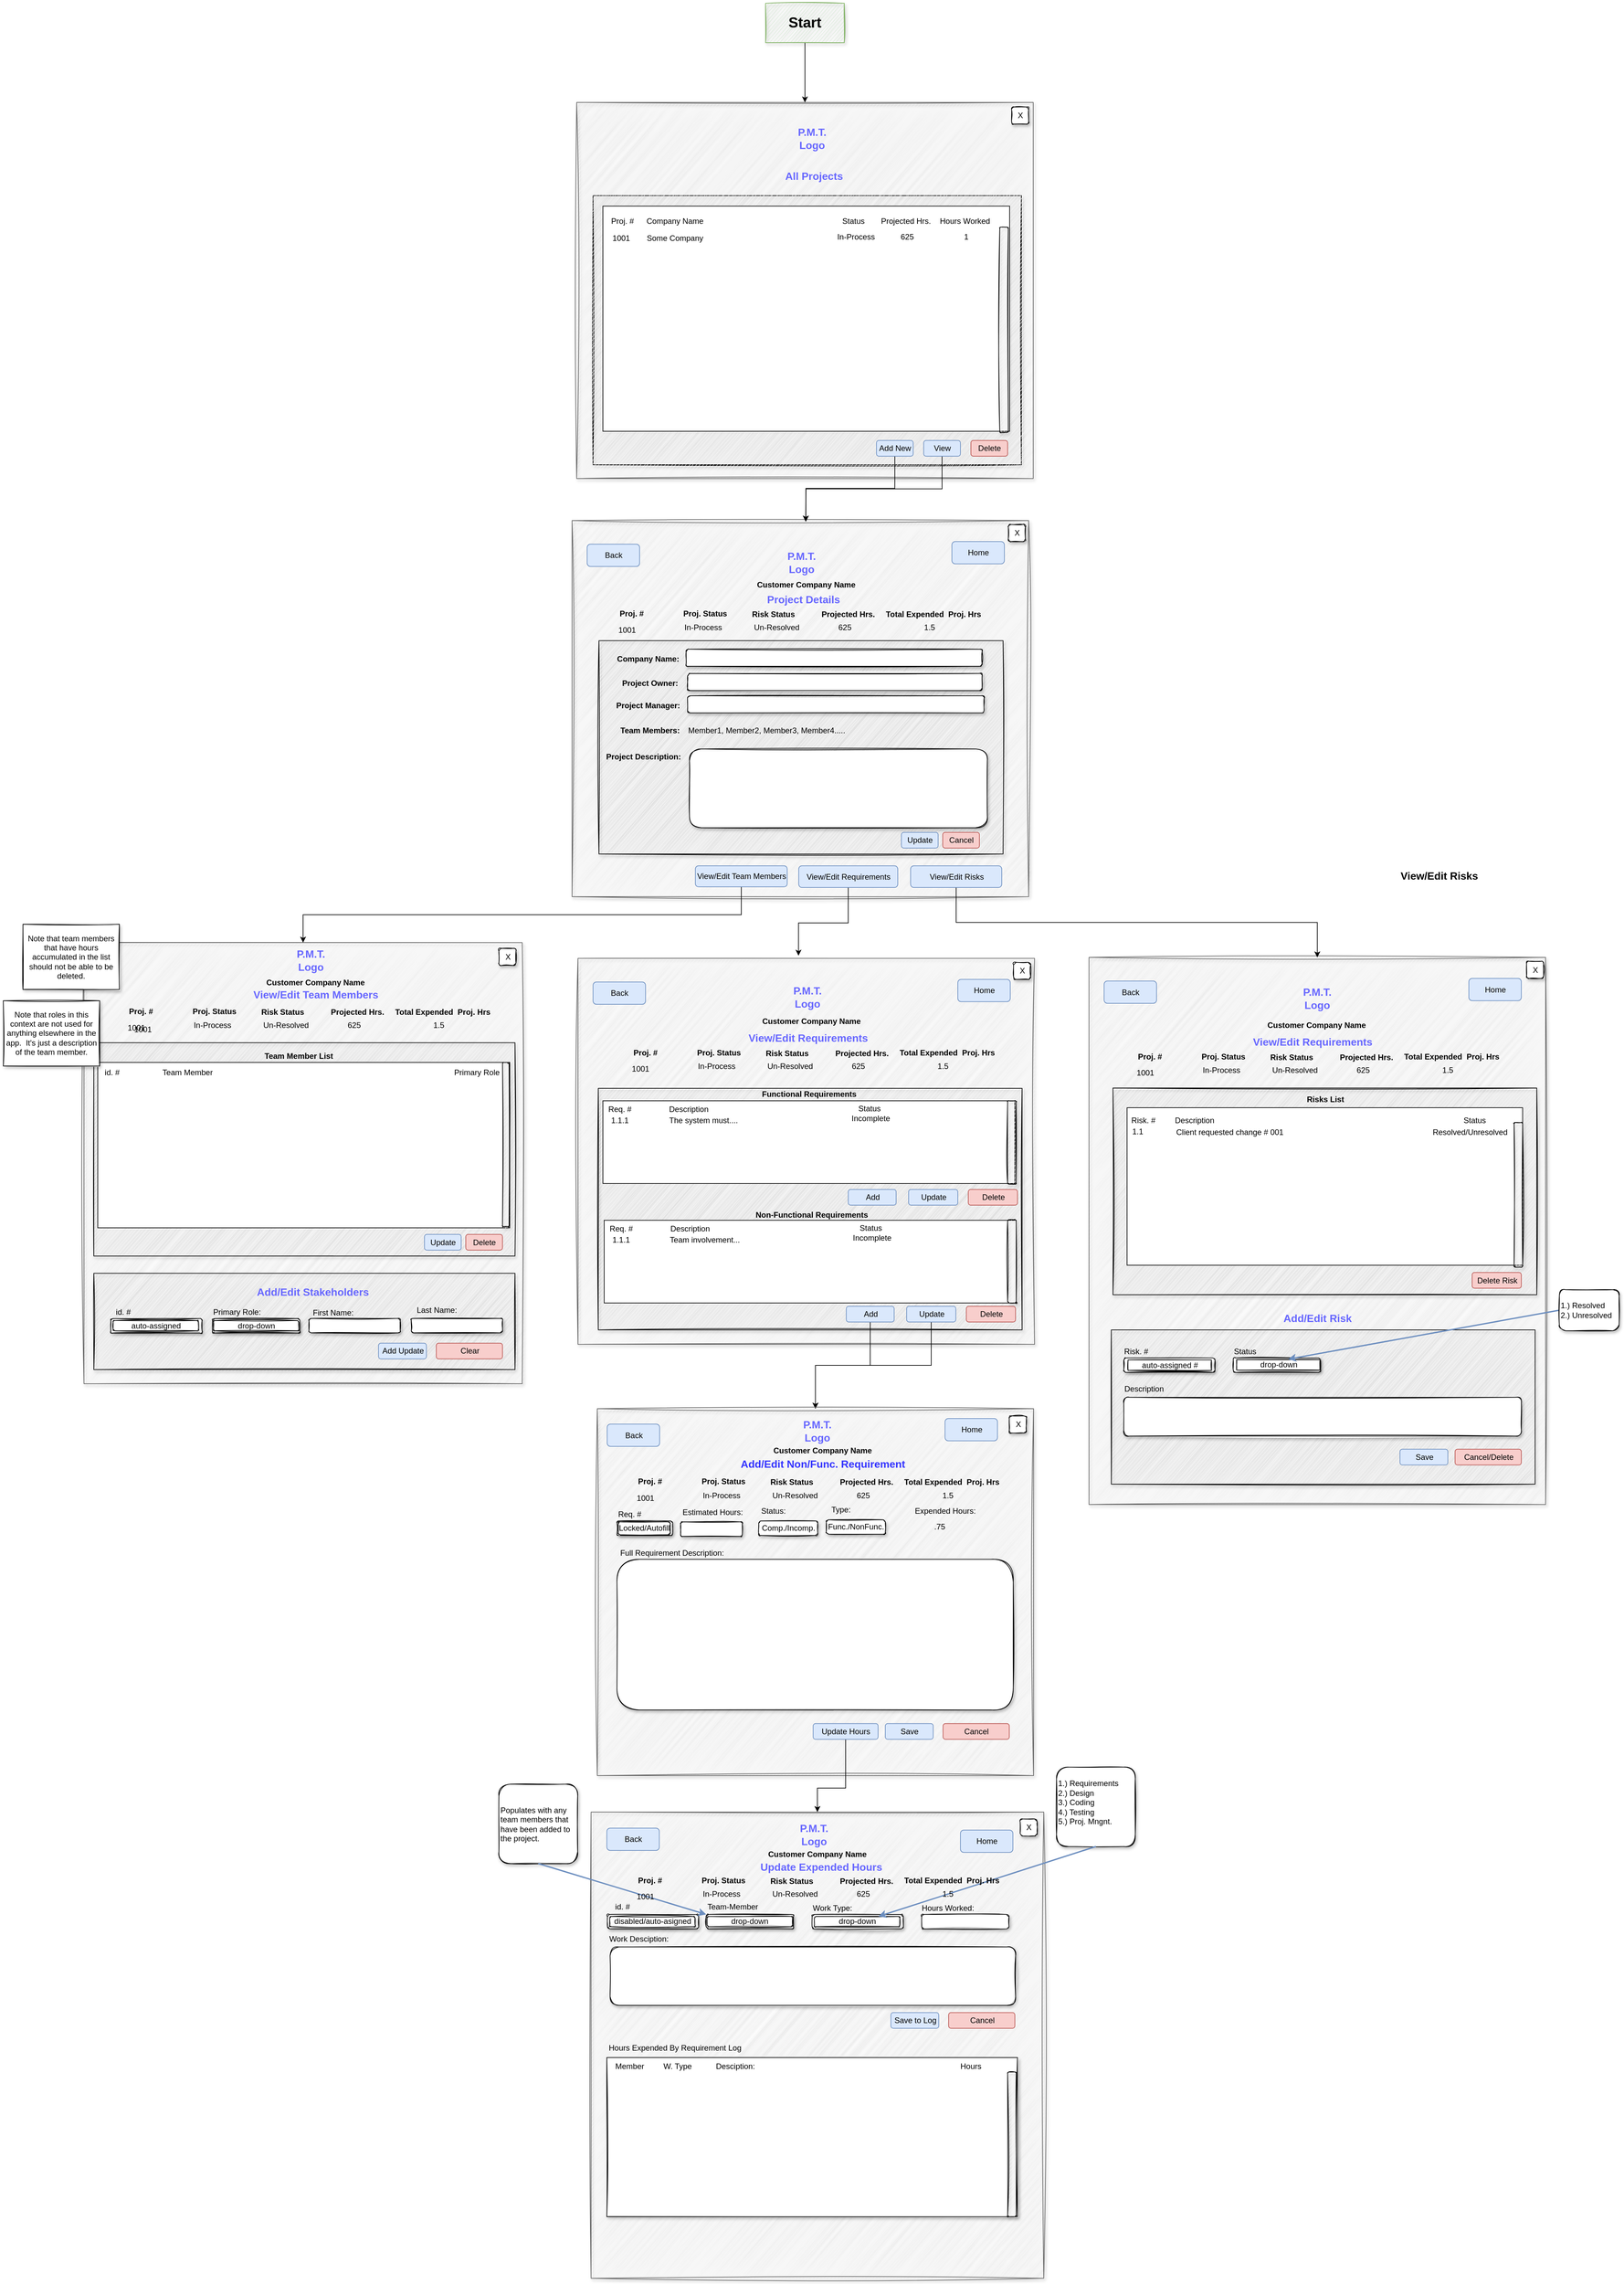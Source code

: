 <mxfile version="20.8.16" type="device"><diagram name="Page-1" id="ZucXd0UyZItgtYy1ZE5Q"><mxGraphModel dx="3143" dy="3860" grid="0" gridSize="10" guides="1" tooltips="1" connect="1" arrows="1" fold="1" page="0" pageScale="1" pageWidth="850" pageHeight="1100" math="0" shadow="0"><root><mxCell id="0"/><mxCell id="1" parent="0"/><mxCell id="gS67QBAh8p1p8HnLcjD1-84" value="" style="rounded=0;whiteSpace=wrap;html=1;fillColor=#F7F7F7;fontColor=#333333;strokeColor=#666666;glass=0;sketch=1;curveFitting=1;jiggle=2;shadow=1;" parent="1" vertex="1"><mxGeometry x="831" y="1469.5" width="696" height="833.5" as="geometry"/></mxCell><mxCell id="HE7orMgQuvE_Q9PRleuq-46" value="" style="html=1;rounded=0;shadow=1;glass=0;sketch=1;strokeWidth=1;fontSize=12;fillColor=#F7F7F7;" vertex="1" parent="1"><mxGeometry x="865" y="2037" width="646" height="235" as="geometry"/></mxCell><mxCell id="gS67QBAh8p1p8HnLcjD1-374" value="" style="rounded=0;whiteSpace=wrap;html=1;fillColor=#F7F7F7;fontColor=#333333;strokeColor=#666666;glass=0;sketch=1;curveFitting=1;jiggle=2;shadow=1;" parent="1" vertex="1"><mxGeometry x="-701" y="1447" width="668" height="672" as="geometry"/></mxCell><mxCell id="HE7orMgQuvE_Q9PRleuq-27" value="" style="html=1;rounded=0;shadow=1;glass=0;sketch=1;strokeWidth=1;fontSize=12;fillColor=#F7F7F7;" vertex="1" parent="1"><mxGeometry x="-686" y="1950.75" width="642" height="146.75" as="geometry"/></mxCell><mxCell id="gS67QBAh8p1p8HnLcjD1-297" value="" style="html=1;rounded=0;shadow=1;glass=0;sketch=1;strokeWidth=1;fontSize=12;fillColor=#F7F7F7;" parent="1" vertex="1"><mxGeometry x="75" y="309" width="653" height="410" as="geometry"/></mxCell><mxCell id="gS67QBAh8p1p8HnLcjD1-263" value="" style="html=1;rounded=0;shadow=1;glass=0;sketch=1;strokeWidth=1;fontSize=12;fillColor=#F7F7F7;" parent="1" vertex="1"><mxGeometry x="867.5" y="1668.5" width="646" height="315" as="geometry"/></mxCell><mxCell id="gS67QBAh8p1p8HnLcjD1-181" value="" style="rounded=0;whiteSpace=wrap;html=1;fillColor=#F7F7F7;fontColor=#333333;strokeColor=#666666;glass=0;sketch=1;curveFitting=1;jiggle=2;shadow=1;" parent="1" vertex="1"><mxGeometry x="52" y="1471" width="696" height="588" as="geometry"/></mxCell><mxCell id="gS67QBAh8p1p8HnLcjD1-262" value="" style="html=1;rounded=0;shadow=1;glass=0;sketch=1;strokeWidth=1;fontSize=12;fillColor=#F7F7F7;" parent="1" vertex="1"><mxGeometry x="83" y="1669" width="646" height="368" as="geometry"/></mxCell><mxCell id="gS67QBAh8p1p8HnLcjD1-36" value="" style="rounded=0;whiteSpace=wrap;html=1;fillColor=#F7F7F7;fontColor=#333333;strokeColor=#666666;glass=0;sketch=1;curveFitting=1;jiggle=2;shadow=1;" parent="1" vertex="1"><mxGeometry x="43" y="804" width="696" height="573" as="geometry"/></mxCell><mxCell id="gS67QBAh8p1p8HnLcjD1-260" value="" style="html=1;rounded=0;shadow=1;glass=0;sketch=1;strokeWidth=1;fontSize=12;fillColor=#F7F7F7;" parent="1" vertex="1"><mxGeometry x="84" y="987" width="616" height="325" as="geometry"/></mxCell><mxCell id="gS67QBAh8p1p8HnLcjD1-1" value="" style="rounded=0;whiteSpace=wrap;html=1;fillColor=#f5f5f5;fontColor=#333333;strokeColor=#666666;glass=0;sketch=1;curveFitting=1;jiggle=2;shadow=1;" parent="1" vertex="1"><mxGeometry x="50" y="167" width="696" height="573" as="geometry"/></mxCell><mxCell id="gS67QBAh8p1p8HnLcjD1-2" value="P.M.T. Logo" style="text;html=1;strokeColor=none;fillColor=none;align=center;verticalAlign=middle;whiteSpace=wrap;rounded=0;fontStyle=1;strokeWidth=14;fontSize=16;fontColor=#6666FF;" parent="1" vertex="1"><mxGeometry x="378.5" y="207" width="60" height="30" as="geometry"/></mxCell><mxCell id="gS67QBAh8p1p8HnLcjD1-3" value="" style="rounded=0;whiteSpace=wrap;html=1;" parent="1" vertex="1"><mxGeometry x="90" y="325" width="620" height="343" as="geometry"/></mxCell><mxCell id="gS67QBAh8p1p8HnLcjD1-6" value="&lt;font style=&quot;font-size: 16px;&quot;&gt;All Projects&lt;/font&gt;" style="text;html=1;strokeColor=none;fillColor=none;align=center;verticalAlign=middle;whiteSpace=wrap;rounded=0;fontStyle=1;fontColor=#6666FF;" parent="1" vertex="1"><mxGeometry x="342" y="264" width="140" height="30" as="geometry"/></mxCell><mxCell id="gS67QBAh8p1p8HnLcjD1-9" value="Some Company" style="text;html=1;strokeColor=none;fillColor=none;align=center;verticalAlign=middle;whiteSpace=wrap;rounded=0;" parent="1" vertex="1"><mxGeometry x="143" y="359" width="114" height="30" as="geometry"/></mxCell><mxCell id="gS67QBAh8p1p8HnLcjD1-10" value="1001" style="text;html=1;strokeColor=none;fillColor=none;align=center;verticalAlign=middle;whiteSpace=wrap;rounded=0;" parent="1" vertex="1"><mxGeometry x="96" y="361" width="44" height="26" as="geometry"/></mxCell><mxCell id="gS67QBAh8p1p8HnLcjD1-11" value="In-Process" style="text;html=1;strokeColor=none;fillColor=none;align=center;verticalAlign=middle;whiteSpace=wrap;rounded=0;" parent="1" vertex="1"><mxGeometry x="435" y="357" width="82" height="30" as="geometry"/></mxCell><mxCell id="gS67QBAh8p1p8HnLcjD1-13" value="1" style="text;html=1;strokeColor=none;fillColor=none;align=center;verticalAlign=middle;whiteSpace=wrap;rounded=0;" parent="1" vertex="1"><mxGeometry x="603" y="357" width="82" height="30" as="geometry"/></mxCell><mxCell id="HE7orMgQuvE_Q9PRleuq-43" style="edgeStyle=orthogonalEdgeStyle;rounded=0;orthogonalLoop=1;jettySize=auto;html=1;exitX=0.5;exitY=1;exitDx=0;exitDy=0;entryX=0.512;entryY=0.003;entryDx=0;entryDy=0;entryPerimeter=0;fontSize=16;" edge="1" parent="1" source="gS67QBAh8p1p8HnLcjD1-14" target="gS67QBAh8p1p8HnLcjD1-36"><mxGeometry relative="1" as="geometry"/></mxCell><mxCell id="gS67QBAh8p1p8HnLcjD1-14" value="Add New" style="html=1;rounded=1;fillColor=#dae8fc;strokeColor=#6c8ebf;" parent="1" vertex="1"><mxGeometry x="507" y="682" width="56" height="24" as="geometry"/></mxCell><mxCell id="HE7orMgQuvE_Q9PRleuq-44" style="edgeStyle=orthogonalEdgeStyle;rounded=0;orthogonalLoop=1;jettySize=auto;html=1;exitX=0.5;exitY=1;exitDx=0;exitDy=0;fontSize=16;" edge="1" parent="1" source="gS67QBAh8p1p8HnLcjD1-15"><mxGeometry relative="1" as="geometry"><mxPoint x="399.176" y="805.588" as="targetPoint"/></mxGeometry></mxCell><mxCell id="gS67QBAh8p1p8HnLcjD1-15" value="View" style="html=1;rounded=1;fillColor=#dae8fc;strokeColor=#6c8ebf;" parent="1" vertex="1"><mxGeometry x="579" y="682" width="56" height="24" as="geometry"/></mxCell><mxCell id="gS67QBAh8p1p8HnLcjD1-16" value="Delete" style="html=1;rounded=1;fillColor=#f8cecc;strokeColor=#b85450;" parent="1" vertex="1"><mxGeometry x="651" y="682" width="56" height="24" as="geometry"/></mxCell><mxCell id="gS67QBAh8p1p8HnLcjD1-28" value="Proj. #" style="text;html=1;strokeColor=none;fillColor=none;align=center;verticalAlign=middle;whiteSpace=wrap;rounded=0;" parent="1" vertex="1"><mxGeometry x="98" y="333" width="44" height="30" as="geometry"/></mxCell><mxCell id="gS67QBAh8p1p8HnLcjD1-29" value="Company Name" style="text;html=1;strokeColor=none;fillColor=none;align=center;verticalAlign=middle;whiteSpace=wrap;rounded=0;" parent="1" vertex="1"><mxGeometry x="143" y="333" width="114" height="30" as="geometry"/></mxCell><mxCell id="gS67QBAh8p1p8HnLcjD1-30" value="Status" style="text;html=1;strokeColor=none;fillColor=none;align=center;verticalAlign=middle;whiteSpace=wrap;rounded=0;" parent="1" vertex="1"><mxGeometry x="431" y="333" width="82" height="30" as="geometry"/></mxCell><mxCell id="gS67QBAh8p1p8HnLcjD1-31" value="Projected Hrs." style="text;html=1;strokeColor=none;fillColor=none;align=center;verticalAlign=middle;whiteSpace=wrap;rounded=0;" parent="1" vertex="1"><mxGeometry x="511" y="335" width="82" height="26" as="geometry"/></mxCell><mxCell id="gS67QBAh8p1p8HnLcjD1-32" value="Hours Worked" style="text;html=1;strokeColor=none;fillColor=none;align=center;verticalAlign=middle;whiteSpace=wrap;rounded=0;" parent="1" vertex="1"><mxGeometry x="601" y="333" width="82" height="30" as="geometry"/></mxCell><mxCell id="gS67QBAh8p1p8HnLcjD1-33" value="625" style="text;html=1;strokeColor=none;fillColor=none;align=center;verticalAlign=middle;whiteSpace=wrap;rounded=0;" parent="1" vertex="1"><mxGeometry x="513" y="357" width="82" height="30" as="geometry"/></mxCell><mxCell id="gS67QBAh8p1p8HnLcjD1-37" value="P.M.T. Logo" style="text;html=1;strokeColor=none;fillColor=none;align=center;verticalAlign=middle;whiteSpace=wrap;rounded=0;fontStyle=1;strokeWidth=14;fontSize=16;fontColor=#6666FF;" parent="1" vertex="1"><mxGeometry x="363" y="853" width="60" height="30" as="geometry"/></mxCell><mxCell id="gS67QBAh8p1p8HnLcjD1-39" value="&lt;font style=&quot;font-size: 16px;&quot;&gt;Project Details&lt;/font&gt;" style="text;html=1;strokeColor=none;fillColor=none;align=center;verticalAlign=middle;whiteSpace=wrap;rounded=0;fontStyle=1;strokeWidth=1;fontColor=#6666FF;" parent="1" vertex="1"><mxGeometry x="328" y="909" width="136" height="30" as="geometry"/></mxCell><mxCell id="gS67QBAh8p1p8HnLcjD1-45" value="Update" style="html=1;rounded=1;fillColor=#dae8fc;strokeColor=#6c8ebf;" parent="1" vertex="1"><mxGeometry x="545" y="1279" width="56" height="24" as="geometry"/></mxCell><mxCell id="gS67QBAh8p1p8HnLcjD1-46" value="Cancel" style="html=1;rounded=1;fillColor=#f8cecc;strokeColor=#b85450;" parent="1" vertex="1"><mxGeometry x="608" y="1279" width="56" height="24" as="geometry"/></mxCell><mxCell id="gS67QBAh8p1p8HnLcjD1-47" value="Proj. #" style="text;html=1;strokeColor=none;fillColor=none;align=center;verticalAlign=middle;whiteSpace=wrap;rounded=0;fontStyle=1" parent="1" vertex="1"><mxGeometry x="112" y="931" width="44" height="30" as="geometry"/></mxCell><mxCell id="gS67QBAh8p1p8HnLcjD1-49" value="Proj. Status" style="text;html=1;strokeColor=none;fillColor=none;align=center;verticalAlign=middle;whiteSpace=wrap;rounded=0;fontStyle=1" parent="1" vertex="1"><mxGeometry x="205" y="931" width="82" height="30" as="geometry"/></mxCell><mxCell id="gS67QBAh8p1p8HnLcjD1-50" value="Projected Hrs." style="text;html=1;strokeColor=none;fillColor=none;align=center;verticalAlign=middle;whiteSpace=wrap;rounded=0;fontStyle=1" parent="1" vertex="1"><mxGeometry x="419" y="934" width="90" height="26" as="geometry"/></mxCell><mxCell id="gS67QBAh8p1p8HnLcjD1-53" value="Back" style="html=1;rounded=1;fillColor=#dae8fc;strokeColor=#6c8ebf;" parent="1" vertex="1"><mxGeometry x="66" y="840" width="80" height="34" as="geometry"/></mxCell><mxCell id="gS67QBAh8p1p8HnLcjD1-54" value="Home" style="html=1;rounded=1;fillColor=#dae8fc;strokeColor=#6c8ebf;" parent="1" vertex="1"><mxGeometry x="622" y="836" width="80" height="34" as="geometry"/></mxCell><mxCell id="gS67QBAh8p1p8HnLcjD1-62" value="Company Name:" style="text;html=1;strokeColor=none;fillColor=none;align=center;verticalAlign=middle;whiteSpace=wrap;rounded=0;fontStyle=1" parent="1" vertex="1"><mxGeometry x="108" y="1000" width="102" height="30" as="geometry"/></mxCell><mxCell id="gS67QBAh8p1p8HnLcjD1-67" value="" style="rounded=1;whiteSpace=wrap;html=1;shadow=1;glass=0;sketch=1;strokeWidth=1;" parent="1" vertex="1"><mxGeometry x="217" y="1000" width="451" height="26" as="geometry"/></mxCell><mxCell id="gS67QBAh8p1p8HnLcjD1-68" value="" style="rounded=1;whiteSpace=wrap;html=1;shadow=1;glass=0;sketch=1;strokeWidth=1;" parent="1" vertex="1"><mxGeometry x="219" y="1037" width="449" height="26" as="geometry"/></mxCell><mxCell id="gS67QBAh8p1p8HnLcjD1-69" value="Project Owner:" style="text;html=1;strokeColor=none;fillColor=none;align=center;verticalAlign=middle;whiteSpace=wrap;rounded=0;fontStyle=1" parent="1" vertex="1"><mxGeometry x="112" y="1037" width="100" height="30" as="geometry"/></mxCell><mxCell id="gS67QBAh8p1p8HnLcjD1-70" value="Project Manager:" style="text;html=1;strokeColor=none;fillColor=none;align=center;verticalAlign=middle;whiteSpace=wrap;rounded=0;fontStyle=1" parent="1" vertex="1"><mxGeometry x="106" y="1071" width="106" height="30" as="geometry"/></mxCell><mxCell id="gS67QBAh8p1p8HnLcjD1-71" value="" style="rounded=1;whiteSpace=wrap;html=1;shadow=1;glass=0;sketch=1;strokeWidth=1;" parent="1" vertex="1"><mxGeometry x="219" y="1071" width="452" height="26" as="geometry"/></mxCell><mxCell id="gS67QBAh8p1p8HnLcjD1-72" value="Team Members:" style="text;html=1;strokeColor=none;fillColor=none;align=center;verticalAlign=middle;whiteSpace=wrap;rounded=0;fontStyle=1" parent="1" vertex="1"><mxGeometry x="109" y="1109" width="106" height="30" as="geometry"/></mxCell><mxCell id="gS67QBAh8p1p8HnLcjD1-74" value="Project Description:" style="text;html=1;strokeColor=none;fillColor=none;align=center;verticalAlign=middle;whiteSpace=wrap;rounded=0;fontStyle=1" parent="1" vertex="1"><mxGeometry x="87" y="1149" width="130" height="30" as="geometry"/></mxCell><mxCell id="gS67QBAh8p1p8HnLcjD1-75" value="" style="rounded=1;whiteSpace=wrap;html=1;shadow=1;glass=0;sketch=1;strokeWidth=1;" parent="1" vertex="1"><mxGeometry x="222" y="1152" width="454" height="120" as="geometry"/></mxCell><mxCell id="HE7orMgQuvE_Q9PRleuq-30" style="edgeStyle=orthogonalEdgeStyle;rounded=0;orthogonalLoop=1;jettySize=auto;html=1;exitX=0.5;exitY=1;exitDx=0;exitDy=0;entryX=0.483;entryY=-0.007;entryDx=0;entryDy=0;entryPerimeter=0;" edge="1" parent="1" source="gS67QBAh8p1p8HnLcjD1-76" target="gS67QBAh8p1p8HnLcjD1-181"><mxGeometry relative="1" as="geometry"/></mxCell><mxCell id="gS67QBAh8p1p8HnLcjD1-76" value="View/Edit Requirements" style="html=1;rounded=1;fillColor=#dae8fc;strokeColor=#6c8ebf;" parent="1" vertex="1"><mxGeometry x="388.5" y="1330" width="151" height="33" as="geometry"/></mxCell><mxCell id="HE7orMgQuvE_Q9PRleuq-42" style="edgeStyle=orthogonalEdgeStyle;rounded=0;orthogonalLoop=1;jettySize=auto;html=1;exitX=0.5;exitY=1;exitDx=0;exitDy=0;fontSize=16;" edge="1" parent="1" source="gS67QBAh8p1p8HnLcjD1-77" target="gS67QBAh8p1p8HnLcjD1-84"><mxGeometry relative="1" as="geometry"/></mxCell><mxCell id="gS67QBAh8p1p8HnLcjD1-77" value="View/Edit Risks" style="html=1;rounded=1;fillColor=#dae8fc;strokeColor=#6c8ebf;" parent="1" vertex="1"><mxGeometry x="559" y="1330" width="139" height="33" as="geometry"/></mxCell><mxCell id="gS67QBAh8p1p8HnLcjD1-78" value="Risk Status" style="text;html=1;strokeColor=none;fillColor=none;align=center;verticalAlign=middle;whiteSpace=wrap;rounded=0;fontStyle=1" parent="1" vertex="1"><mxGeometry x="309" y="932" width="82" height="30" as="geometry"/></mxCell><mxCell id="gS67QBAh8p1p8HnLcjD1-79" value="1001" style="text;align=center;fontStyle=0;verticalAlign=middle;spacingLeft=3;spacingRight=3;strokeColor=none;rotatable=0;points=[[0,0.5],[1,0.5]];portConstraint=eastwest;fontSize=12;" parent="1" vertex="1"><mxGeometry x="87" y="957" width="80" height="26" as="geometry"/></mxCell><mxCell id="gS67QBAh8p1p8HnLcjD1-80" value="In-Process" style="text;align=center;fontStyle=0;verticalAlign=middle;spacingLeft=3;spacingRight=3;strokeColor=none;rotatable=0;points=[[0,0.5],[1,0.5]];portConstraint=eastwest;fontSize=12;" parent="1" vertex="1"><mxGeometry x="203" y="953" width="80" height="26" as="geometry"/></mxCell><mxCell id="gS67QBAh8p1p8HnLcjD1-81" value="Un-Resolved" style="text;align=center;fontStyle=0;verticalAlign=middle;spacingLeft=3;spacingRight=3;strokeColor=none;rotatable=0;points=[[0,0.5],[1,0.5]];portConstraint=eastwest;fontSize=12;" parent="1" vertex="1"><mxGeometry x="315" y="953" width="80" height="26" as="geometry"/></mxCell><mxCell id="gS67QBAh8p1p8HnLcjD1-82" value="625" style="text;align=center;fontStyle=0;verticalAlign=middle;spacingLeft=3;spacingRight=3;strokeColor=none;rotatable=0;points=[[0,0.5],[1,0.5]];portConstraint=eastwest;fontSize=12;" parent="1" vertex="1"><mxGeometry x="419" y="953" width="80" height="26" as="geometry"/></mxCell><mxCell id="gS67QBAh8p1p8HnLcjD1-83" value="1.5" style="text;align=center;fontStyle=0;verticalAlign=middle;spacingLeft=3;spacingRight=3;strokeColor=none;rotatable=0;points=[[0,0.5],[1,0.5]];portConstraint=eastwest;fontSize=12;" parent="1" vertex="1"><mxGeometry x="548" y="953" width="80" height="26" as="geometry"/></mxCell><mxCell id="gS67QBAh8p1p8HnLcjD1-85" value="P.M.T. Logo" style="text;html=1;strokeColor=none;fillColor=none;align=center;verticalAlign=middle;whiteSpace=wrap;rounded=0;fontStyle=1;strokeWidth=14;fontSize=16;fontColor=#6666FF;" parent="1" vertex="1"><mxGeometry x="1149" y="1517" width="60" height="30" as="geometry"/></mxCell><mxCell id="gS67QBAh8p1p8HnLcjD1-86" value="&lt;font style=&quot;font-size: 16px;&quot;&gt;View/Edit Risks&lt;/font&gt;" style="text;html=1;strokeColor=none;fillColor=none;align=center;verticalAlign=middle;whiteSpace=wrap;rounded=0;fontStyle=1;strokeWidth=1;" parent="1" vertex="1"><mxGeometry x="1297" y="1330" width="136" height="30" as="geometry"/></mxCell><mxCell id="gS67QBAh8p1p8HnLcjD1-88" value="Delete Risk" style="html=1;rounded=1;fillColor=#f8cecc;strokeColor=#b85450;" parent="1" vertex="1"><mxGeometry x="1415" y="1949.5" width="75" height="24" as="geometry"/></mxCell><mxCell id="gS67QBAh8p1p8HnLcjD1-93" value="Back" style="html=1;rounded=1;fillColor=#dae8fc;strokeColor=#6c8ebf;" parent="1" vertex="1"><mxGeometry x="854" y="1505.5" width="80" height="34" as="geometry"/></mxCell><mxCell id="gS67QBAh8p1p8HnLcjD1-94" value="Home" style="html=1;rounded=1;fillColor=#dae8fc;strokeColor=#6c8ebf;" parent="1" vertex="1"><mxGeometry x="1410" y="1501.5" width="80" height="34" as="geometry"/></mxCell><mxCell id="gS67QBAh8p1p8HnLcjD1-114" value="" style="rounded=0;whiteSpace=wrap;html=1;" parent="1" vertex="1"><mxGeometry x="889" y="1698.5" width="603" height="240" as="geometry"/></mxCell><mxCell id="gS67QBAh8p1p8HnLcjD1-116" value="" style="html=1;rounded=1;shadow=1;glass=0;sketch=1;strokeWidth=1;fontSize=12;fillColor=#F7F7F7;" parent="1" vertex="1"><mxGeometry x="1479" y="1721" width="13" height="220.5" as="geometry"/></mxCell><mxCell id="gS67QBAh8p1p8HnLcjD1-117" value="" style="html=1;rounded=1;shadow=1;glass=0;sketch=1;strokeWidth=1;fontSize=12;fillColor=#F7F7F7;" parent="1" vertex="1"><mxGeometry x="695" y="357" width="13" height="313" as="geometry"/></mxCell><mxCell id="gS67QBAh8p1p8HnLcjD1-118" value="Risk. #" style="text;html=1;strokeColor=none;fillColor=none;align=center;verticalAlign=middle;whiteSpace=wrap;rounded=0;" parent="1" vertex="1"><mxGeometry x="891.5" y="1702.5" width="44" height="30" as="geometry"/></mxCell><mxCell id="gS67QBAh8p1p8HnLcjD1-119" value="Description" style="text;html=1;strokeColor=none;fillColor=none;align=center;verticalAlign=middle;whiteSpace=wrap;rounded=0;" parent="1" vertex="1"><mxGeometry x="969.5" y="1702.5" width="44" height="30" as="geometry"/></mxCell><mxCell id="gS67QBAh8p1p8HnLcjD1-120" value="Status" style="text;html=1;strokeColor=none;fillColor=none;align=center;verticalAlign=middle;whiteSpace=wrap;rounded=0;" parent="1" vertex="1"><mxGeometry x="1396.5" y="1702.5" width="44" height="30" as="geometry"/></mxCell><mxCell id="gS67QBAh8p1p8HnLcjD1-124" value="&lt;font style=&quot;font-size: 16px;&quot;&gt;Add/Edit Risk&lt;/font&gt;" style="text;html=1;strokeColor=none;fillColor=none;align=center;verticalAlign=middle;whiteSpace=wrap;rounded=0;fontStyle=1;strokeWidth=1;fontColor=#6666FF;" parent="1" vertex="1"><mxGeometry x="1111.5" y="2004" width="135" height="30" as="geometry"/></mxCell><mxCell id="gS67QBAh8p1p8HnLcjD1-126" value="Cancel/Delete" style="html=1;rounded=1;fillColor=#f8cecc;strokeColor=#b85450;" parent="1" vertex="1"><mxGeometry x="1389" y="2218.75" width="101" height="24" as="geometry"/></mxCell><mxCell id="gS67QBAh8p1p8HnLcjD1-132" value="Save" style="html=1;rounded=1;fillColor=#dae8fc;strokeColor=#6c8ebf;" parent="1" vertex="1"><mxGeometry x="1305" y="2218.75" width="73" height="24" as="geometry"/></mxCell><mxCell id="gS67QBAh8p1p8HnLcjD1-140" value="Risk. #" style="text;html=1;strokeColor=none;fillColor=none;align=center;verticalAlign=middle;whiteSpace=wrap;rounded=0;" parent="1" vertex="1"><mxGeometry x="881" y="2054.75" width="44" height="30" as="geometry"/></mxCell><mxCell id="gS67QBAh8p1p8HnLcjD1-141" value="Description" style="text;html=1;strokeColor=none;fillColor=none;align=center;verticalAlign=middle;whiteSpace=wrap;rounded=0;" parent="1" vertex="1"><mxGeometry x="893" y="2111.75" width="44" height="30" as="geometry"/></mxCell><mxCell id="gS67QBAh8p1p8HnLcjD1-142" value="Status" style="text;html=1;strokeColor=none;fillColor=none;align=center;verticalAlign=middle;whiteSpace=wrap;rounded=0;" parent="1" vertex="1"><mxGeometry x="1047" y="2054.75" width="44" height="30" as="geometry"/></mxCell><mxCell id="gS67QBAh8p1p8HnLcjD1-143" value="" style="rounded=1;whiteSpace=wrap;html=1;shadow=1;glass=0;sketch=1;strokeWidth=1;" parent="1" vertex="1"><mxGeometry x="884" y="2079.75" width="139" height="22" as="geometry"/></mxCell><mxCell id="gS67QBAh8p1p8HnLcjD1-144" value="" style="rounded=1;whiteSpace=wrap;html=1;shadow=1;glass=0;sketch=1;strokeWidth=1;" parent="1" vertex="1"><mxGeometry x="1051" y="2079.75" width="133" height="22" as="geometry"/></mxCell><mxCell id="gS67QBAh8p1p8HnLcjD1-145" value="" style="rounded=1;whiteSpace=wrap;html=1;shadow=1;glass=0;sketch=1;strokeWidth=1;" parent="1" vertex="1"><mxGeometry x="884" y="2139.75" width="606" height="59" as="geometry"/></mxCell><mxCell id="gS67QBAh8p1p8HnLcjD1-182" value="P.M.T. Logo" style="text;html=1;strokeColor=none;fillColor=none;align=center;verticalAlign=middle;whiteSpace=wrap;rounded=0;fontStyle=1;strokeWidth=14;fontSize=16;fontColor=#6666FF;" parent="1" vertex="1"><mxGeometry x="371.5" y="1515" width="60" height="30" as="geometry"/></mxCell><mxCell id="gS67QBAh8p1p8HnLcjD1-183" value="&lt;font style=&quot;font-size: 16px;&quot;&gt;View/Edit Requirements&lt;/font&gt;" style="text;html=1;strokeColor=none;fillColor=none;align=center;verticalAlign=middle;whiteSpace=wrap;rounded=0;fontStyle=1;strokeWidth=1;fontColor=#6666FF;" parent="1" vertex="1"><mxGeometry x="262.5" y="1577" width="280" height="30" as="geometry"/></mxCell><mxCell id="HE7orMgQuvE_Q9PRleuq-41" style="edgeStyle=orthogonalEdgeStyle;rounded=0;orthogonalLoop=1;jettySize=auto;html=1;exitX=0.5;exitY=1;exitDx=0;exitDy=0;fontSize=16;" edge="1" parent="1" source="gS67QBAh8p1p8HnLcjD1-184" target="gS67QBAh8p1p8HnLcjD1-230"><mxGeometry relative="1" as="geometry"/></mxCell><mxCell id="gS67QBAh8p1p8HnLcjD1-184" value="Update" style="html=1;rounded=1;fillColor=#dae8fc;strokeColor=#6c8ebf;" parent="1" vertex="1"><mxGeometry x="553" y="2001" width="75" height="24" as="geometry"/></mxCell><mxCell id="gS67QBAh8p1p8HnLcjD1-185" value="Delete" style="html=1;rounded=1;fillColor=#f8cecc;strokeColor=#b85450;" parent="1" vertex="1"><mxGeometry x="644" y="2001" width="75" height="24" as="geometry"/></mxCell><mxCell id="gS67QBAh8p1p8HnLcjD1-188" value="Back" style="html=1;rounded=1;fillColor=#dae8fc;strokeColor=#6c8ebf;" parent="1" vertex="1"><mxGeometry x="75" y="1507" width="80" height="34" as="geometry"/></mxCell><mxCell id="gS67QBAh8p1p8HnLcjD1-189" value="Home" style="html=1;rounded=1;fillColor=#dae8fc;strokeColor=#6c8ebf;" parent="1" vertex="1"><mxGeometry x="631" y="1503" width="80" height="34" as="geometry"/></mxCell><mxCell id="HE7orMgQuvE_Q9PRleuq-40" style="edgeStyle=orthogonalEdgeStyle;rounded=0;orthogonalLoop=1;jettySize=auto;html=1;exitX=0.5;exitY=1;exitDx=0;exitDy=0;fontSize=16;" edge="1" parent="1" source="gS67QBAh8p1p8HnLcjD1-191" target="gS67QBAh8p1p8HnLcjD1-230"><mxGeometry relative="1" as="geometry"/></mxCell><mxCell id="gS67QBAh8p1p8HnLcjD1-191" value="Add" style="html=1;rounded=1;fillColor=#dae8fc;strokeColor=#6c8ebf;" parent="1" vertex="1"><mxGeometry x="461" y="2001" width="73" height="24" as="geometry"/></mxCell><mxCell id="gS67QBAh8p1p8HnLcjD1-197" value="" style="rounded=0;whiteSpace=wrap;html=1;" parent="1" vertex="1"><mxGeometry x="90" y="1688" width="628" height="126" as="geometry"/></mxCell><mxCell id="gS67QBAh8p1p8HnLcjD1-198" value="" style="html=1;rounded=1;shadow=1;glass=0;sketch=1;strokeWidth=1;fontSize=12;fillColor=#F7F7F7;" parent="1" vertex="1"><mxGeometry x="707" y="1688" width="13" height="127" as="geometry"/></mxCell><mxCell id="gS67QBAh8p1p8HnLcjD1-199" value="Req. #" style="text;html=1;strokeColor=none;fillColor=none;align=center;verticalAlign=middle;whiteSpace=wrap;rounded=0;" parent="1" vertex="1"><mxGeometry x="94" y="1688" width="44" height="26" as="geometry"/></mxCell><mxCell id="gS67QBAh8p1p8HnLcjD1-200" value="Description" style="text;html=1;strokeColor=none;fillColor=none;align=center;verticalAlign=middle;whiteSpace=wrap;rounded=0;" parent="1" vertex="1"><mxGeometry x="199" y="1690" width="44" height="22" as="geometry"/></mxCell><mxCell id="gS67QBAh8p1p8HnLcjD1-207" value="Status" style="text;html=1;strokeColor=none;fillColor=none;align=center;verticalAlign=middle;whiteSpace=wrap;rounded=0;" parent="1" vertex="1"><mxGeometry x="463" y="1687" width="67" height="25" as="geometry"/></mxCell><mxCell id="gS67QBAh8p1p8HnLcjD1-208" value="1.1.1" style="text;html=1;strokeColor=none;fillColor=none;align=center;verticalAlign=middle;whiteSpace=wrap;rounded=0;" parent="1" vertex="1"><mxGeometry x="94" y="1705" width="44" height="26" as="geometry"/></mxCell><mxCell id="gS67QBAh8p1p8HnLcjD1-209" value="The system must...." style="text;html=1;strokeColor=none;fillColor=none;align=center;verticalAlign=middle;whiteSpace=wrap;rounded=0;" parent="1" vertex="1"><mxGeometry x="184" y="1705" width="119" height="26" as="geometry"/></mxCell><mxCell id="gS67QBAh8p1p8HnLcjD1-210" value="Incomplete" style="text;html=1;strokeColor=none;fillColor=none;align=center;verticalAlign=middle;whiteSpace=wrap;rounded=0;" parent="1" vertex="1"><mxGeometry x="465" y="1702" width="67" height="25" as="geometry"/></mxCell><mxCell id="gS67QBAh8p1p8HnLcjD1-213" value="" style="rounded=0;whiteSpace=wrap;html=1;" parent="1" vertex="1"><mxGeometry x="92" y="1870" width="628" height="126" as="geometry"/></mxCell><mxCell id="gS67QBAh8p1p8HnLcjD1-214" value="1.1.1" style="text;html=1;strokeColor=none;fillColor=none;align=center;verticalAlign=middle;whiteSpace=wrap;rounded=0;" parent="1" vertex="1"><mxGeometry x="96" y="1887" width="44" height="26" as="geometry"/></mxCell><mxCell id="gS67QBAh8p1p8HnLcjD1-215" value="Req. #" style="text;html=1;strokeColor=none;fillColor=none;align=center;verticalAlign=middle;whiteSpace=wrap;rounded=0;" parent="1" vertex="1"><mxGeometry x="96" y="1870" width="44" height="26" as="geometry"/></mxCell><mxCell id="gS67QBAh8p1p8HnLcjD1-216" value="Description" style="text;html=1;strokeColor=none;fillColor=none;align=center;verticalAlign=middle;whiteSpace=wrap;rounded=0;" parent="1" vertex="1"><mxGeometry x="201" y="1872" width="44" height="22" as="geometry"/></mxCell><mxCell id="gS67QBAh8p1p8HnLcjD1-217" value="Team involvement..." style="text;html=1;strokeColor=none;fillColor=none;align=center;verticalAlign=middle;whiteSpace=wrap;rounded=0;" parent="1" vertex="1"><mxGeometry x="186" y="1887" width="119" height="26" as="geometry"/></mxCell><mxCell id="gS67QBAh8p1p8HnLcjD1-218" value="Status" style="text;html=1;strokeColor=none;fillColor=none;align=center;verticalAlign=middle;whiteSpace=wrap;rounded=0;" parent="1" vertex="1"><mxGeometry x="465" y="1869" width="67" height="25" as="geometry"/></mxCell><mxCell id="gS67QBAh8p1p8HnLcjD1-219" value="Incomplete" style="text;html=1;strokeColor=none;fillColor=none;align=center;verticalAlign=middle;whiteSpace=wrap;rounded=0;" parent="1" vertex="1"><mxGeometry x="467" y="1884" width="67" height="25" as="geometry"/></mxCell><mxCell id="gS67QBAh8p1p8HnLcjD1-224" value="" style="html=1;rounded=1;shadow=1;glass=0;sketch=1;strokeWidth=1;fontSize=12;fillColor=#F7F7F7;" parent="1" vertex="1"><mxGeometry x="707" y="1869" width="13" height="127" as="geometry"/></mxCell><mxCell id="gS67QBAh8p1p8HnLcjD1-225" value="Functional Requirements" style="text;html=1;strokeColor=none;fillColor=none;align=center;verticalAlign=middle;whiteSpace=wrap;rounded=0;fontStyle=1" parent="1" vertex="1"><mxGeometry x="90" y="1663" width="629" height="30" as="geometry"/></mxCell><mxCell id="gS67QBAh8p1p8HnLcjD1-226" value="Non-Functional Requirements" style="text;html=1;strokeColor=none;fillColor=none;align=center;verticalAlign=middle;whiteSpace=wrap;rounded=0;fontStyle=1" parent="1" vertex="1"><mxGeometry x="94" y="1847" width="629" height="30" as="geometry"/></mxCell><mxCell id="gS67QBAh8p1p8HnLcjD1-227" value="Delete" style="html=1;rounded=1;fillColor=#f8cecc;strokeColor=#b85450;" parent="1" vertex="1"><mxGeometry x="647" y="1823" width="75" height="24" as="geometry"/></mxCell><mxCell id="gS67QBAh8p1p8HnLcjD1-228" value="Update" style="html=1;rounded=1;fillColor=#dae8fc;strokeColor=#6c8ebf;" parent="1" vertex="1"><mxGeometry x="556" y="1823" width="75" height="24" as="geometry"/></mxCell><mxCell id="gS67QBAh8p1p8HnLcjD1-229" value="Add" style="html=1;rounded=1;fillColor=#dae8fc;strokeColor=#6c8ebf;" parent="1" vertex="1"><mxGeometry x="464" y="1823" width="73" height="24" as="geometry"/></mxCell><mxCell id="gS67QBAh8p1p8HnLcjD1-230" value="" style="rounded=0;whiteSpace=wrap;html=1;fillColor=#F7F7F7;fontColor=#333333;strokeColor=#666666;glass=0;sketch=1;curveFitting=1;jiggle=2;shadow=1;" parent="1" vertex="1"><mxGeometry x="81.5" y="2157" width="665" height="559" as="geometry"/></mxCell><mxCell id="gS67QBAh8p1p8HnLcjD1-231" value="&lt;font style=&quot;font-size: 16px;&quot;&gt;Add/Edit Non/Func. Requirement&lt;/font&gt;" style="text;html=1;strokeColor=none;fillColor=none;align=center;verticalAlign=middle;whiteSpace=wrap;rounded=0;fontStyle=1;strokeWidth=1;fontColor=#3333FF;" parent="1" vertex="1"><mxGeometry x="281.5" y="2226.25" width="287" height="30" as="geometry"/></mxCell><mxCell id="gS67QBAh8p1p8HnLcjD1-232" value="Cancel" style="html=1;rounded=1;fillColor=#f8cecc;strokeColor=#b85450;" parent="1" vertex="1"><mxGeometry x="608.5" y="2636.75" width="101" height="24" as="geometry"/></mxCell><mxCell id="gS67QBAh8p1p8HnLcjD1-236" value="Save" style="html=1;rounded=1;fillColor=#dae8fc;strokeColor=#6c8ebf;" parent="1" vertex="1"><mxGeometry x="520.5" y="2636.75" width="73" height="24" as="geometry"/></mxCell><mxCell id="gS67QBAh8p1p8HnLcjD1-242" value="Req. #" style="text;html=1;strokeColor=none;fillColor=none;align=center;verticalAlign=middle;whiteSpace=wrap;rounded=0;" parent="1" vertex="1"><mxGeometry x="108.5" y="2303" width="44" height="30" as="geometry"/></mxCell><mxCell id="gS67QBAh8p1p8HnLcjD1-243" value="Full Requirement Description:" style="text;html=1;strokeColor=none;fillColor=none;align=center;verticalAlign=middle;whiteSpace=wrap;rounded=0;" parent="1" vertex="1"><mxGeometry x="113.5" y="2361.75" width="163" height="30" as="geometry"/></mxCell><mxCell id="gS67QBAh8p1p8HnLcjD1-244" value="Status:" style="text;html=1;strokeColor=none;fillColor=none;align=center;verticalAlign=middle;whiteSpace=wrap;rounded=0;" parent="1" vertex="1"><mxGeometry x="327.5" y="2298" width="44" height="30" as="geometry"/></mxCell><mxCell id="gS67QBAh8p1p8HnLcjD1-245" value="" style="rounded=1;whiteSpace=wrap;html=1;shadow=1;glass=0;sketch=1;strokeWidth=1;" parent="1" vertex="1"><mxGeometry x="111.5" y="2328" width="85" height="22" as="geometry"/></mxCell><mxCell id="gS67QBAh8p1p8HnLcjD1-246" value="Comp./Incomp." style="rounded=1;whiteSpace=wrap;html=1;shadow=1;glass=0;sketch=1;strokeWidth=1;" parent="1" vertex="1"><mxGeometry x="327.5" y="2328" width="90" height="22" as="geometry"/></mxCell><mxCell id="gS67QBAh8p1p8HnLcjD1-247" value="" style="rounded=1;whiteSpace=wrap;html=1;shadow=1;glass=0;sketch=1;strokeWidth=1;" parent="1" vertex="1"><mxGeometry x="111.5" y="2386.5" width="604" height="229.5" as="geometry"/></mxCell><mxCell id="gS67QBAh8p1p8HnLcjD1-248" value="X" style="html=1;rounded=1;shadow=1;glass=0;sketch=1;strokeWidth=1;fontSize=12;" parent="1" vertex="1"><mxGeometry x="709.5" y="2168" width="26" height="26" as="geometry"/></mxCell><mxCell id="gS67QBAh8p1p8HnLcjD1-253" value="Estimated Hours:" style="text;html=1;strokeColor=none;fillColor=none;align=center;verticalAlign=middle;whiteSpace=wrap;rounded=0;" parent="1" vertex="1"><mxGeometry x="202.5" y="2300" width="109" height="30" as="geometry"/></mxCell><mxCell id="gS67QBAh8p1p8HnLcjD1-254" value="Expended Hours:" style="text;html=1;strokeColor=none;fillColor=none;align=center;verticalAlign=middle;whiteSpace=wrap;rounded=0;fontStyle=0" parent="1" vertex="1"><mxGeometry x="556.5" y="2298" width="110" height="30" as="geometry"/></mxCell><mxCell id="gS67QBAh8p1p8HnLcjD1-255" value="" style="rounded=1;whiteSpace=wrap;html=1;shadow=1;glass=0;sketch=1;strokeWidth=1;" parent="1" vertex="1"><mxGeometry x="208.5" y="2329.5" width="94" height="22" as="geometry"/></mxCell><mxCell id="HE7orMgQuvE_Q9PRleuq-32" style="edgeStyle=orthogonalEdgeStyle;rounded=0;orthogonalLoop=1;jettySize=auto;html=1;exitX=0.5;exitY=1;exitDx=0;exitDy=0;entryX=0.5;entryY=0;entryDx=0;entryDy=0;" edge="1" parent="1" source="gS67QBAh8p1p8HnLcjD1-258" target="gS67QBAh8p1p8HnLcjD1-374"><mxGeometry relative="1" as="geometry"/></mxCell><mxCell id="gS67QBAh8p1p8HnLcjD1-258" value="View/Edit Team Members" style="html=1;rounded=1;fillColor=#dae8fc;strokeColor=#6c8ebf;" parent="1" vertex="1"><mxGeometry x="231" y="1330" width="140" height="32" as="geometry"/></mxCell><mxCell id="gS67QBAh8p1p8HnLcjD1-259" value="Member1, Member2, Member3, Member4....." style="text;html=1;strokeColor=none;fillColor=none;align=left;verticalAlign=middle;whiteSpace=wrap;rounded=0;fontStyle=0" parent="1" vertex="1"><mxGeometry x="218" y="1109" width="397" height="30" as="geometry"/></mxCell><mxCell id="gS67QBAh8p1p8HnLcjD1-264" value=".75" style="text;html=1;strokeColor=none;fillColor=none;align=center;verticalAlign=middle;whiteSpace=wrap;rounded=0;" parent="1" vertex="1"><mxGeometry x="560" y="2322" width="87" height="30" as="geometry"/></mxCell><mxCell id="gS67QBAh8p1p8HnLcjD1-300" value="Risks List" style="text;html=1;strokeColor=none;fillColor=none;align=center;verticalAlign=middle;whiteSpace=wrap;rounded=0;fontStyle=1" parent="1" vertex="1"><mxGeometry x="877" y="1670.5" width="629" height="30" as="geometry"/></mxCell><mxCell id="gS67QBAh8p1p8HnLcjD1-308" value="" style="rounded=0;whiteSpace=wrap;html=1;fillColor=#F7F7F7;fontColor=#333333;strokeColor=#666666;glass=0;sketch=1;curveFitting=1;jiggle=2;shadow=1;" parent="1" vertex="1"><mxGeometry x="72" y="2771.5" width="690" height="710.25" as="geometry"/></mxCell><mxCell id="gS67QBAh8p1p8HnLcjD1-309" value="&lt;font style=&quot;font-size: 16px;&quot;&gt;Update Expended Hours&lt;/font&gt;" style="text;html=1;strokeColor=none;fillColor=none;align=center;verticalAlign=middle;whiteSpace=wrap;rounded=0;fontStyle=1;strokeWidth=1;fontColor=#6666FF;" parent="1" vertex="1"><mxGeometry x="314" y="2840" width="218" height="30" as="geometry"/></mxCell><mxCell id="gS67QBAh8p1p8HnLcjD1-310" value="Cancel" style="html=1;rounded=1;fillColor=#f8cecc;strokeColor=#b85450;" parent="1" vertex="1"><mxGeometry x="617" y="3077" width="101" height="24" as="geometry"/></mxCell><mxCell id="gS67QBAh8p1p8HnLcjD1-314" value="Save to Log" style="html=1;rounded=1;fillColor=#dae8fc;strokeColor=#6c8ebf;" parent="1" vertex="1"><mxGeometry x="529" y="3077" width="73" height="24" as="geometry"/></mxCell><mxCell id="gS67QBAh8p1p8HnLcjD1-320" value="id. #" style="text;html=1;strokeColor=none;fillColor=none;align=center;verticalAlign=middle;whiteSpace=wrap;rounded=0;" parent="1" vertex="1"><mxGeometry x="97.5" y="2900.5" width="44" height="30" as="geometry"/></mxCell><mxCell id="gS67QBAh8p1p8HnLcjD1-321" value="Work Desciption:" style="text;html=1;strokeColor=none;fillColor=none;align=center;verticalAlign=middle;whiteSpace=wrap;rounded=0;" parent="1" vertex="1"><mxGeometry x="67" y="2949.5" width="156" height="30" as="geometry"/></mxCell><mxCell id="gS67QBAh8p1p8HnLcjD1-322" value="Team-Member" style="text;html=1;strokeColor=none;fillColor=none;align=center;verticalAlign=middle;whiteSpace=wrap;rounded=0;" parent="1" vertex="1"><mxGeometry x="247" y="2900.5" width="81.5" height="30" as="geometry"/></mxCell><mxCell id="gS67QBAh8p1p8HnLcjD1-323" value="" style="rounded=1;whiteSpace=wrap;html=1;shadow=1;glass=0;sketch=1;strokeWidth=1;" parent="1" vertex="1"><mxGeometry x="97" y="2927.5" width="139" height="22" as="geometry"/></mxCell><mxCell id="gS67QBAh8p1p8HnLcjD1-324" value="" style="rounded=1;whiteSpace=wrap;html=1;shadow=1;glass=0;sketch=1;strokeWidth=1;" parent="1" vertex="1"><mxGeometry x="247.5" y="2927.5" width="133" height="22" as="geometry"/></mxCell><mxCell id="gS67QBAh8p1p8HnLcjD1-325" value="" style="rounded=1;whiteSpace=wrap;html=1;shadow=1;glass=0;sketch=1;strokeWidth=1;" parent="1" vertex="1"><mxGeometry x="101" y="2977" width="618" height="89" as="geometry"/></mxCell><mxCell id="gS67QBAh8p1p8HnLcjD1-326" value="X" style="html=1;rounded=1;shadow=1;glass=0;sketch=1;strokeWidth=1;fontSize=12;" parent="1" vertex="1"><mxGeometry x="726" y="2782" width="26" height="26" as="geometry"/></mxCell><mxCell id="gS67QBAh8p1p8HnLcjD1-332" value="drop-down" style="html=1;rounded=0;shadow=1;glass=0;sketch=1;strokeWidth=1;fontSize=12;" parent="1" vertex="1"><mxGeometry x="1056" y="2082.25" width="127" height="16" as="geometry"/></mxCell><mxCell id="gS67QBAh8p1p8HnLcjD1-333" value="auto-assigned #" style="html=1;rounded=0;shadow=1;glass=0;sketch=1;strokeWidth=1;fontSize=12;" parent="1" vertex="1"><mxGeometry x="890.5" y="2082.75" width="127" height="16" as="geometry"/></mxCell><mxCell id="gS67QBAh8p1p8HnLcjD1-334" value="disabled/auto-asigned" style="rounded=1;whiteSpace=wrap;html=1;shadow=1;glass=0;sketch=1;strokeWidth=1;" parent="1" vertex="1"><mxGeometry x="100.5" y="2930.5" width="130" height="15.5" as="geometry"/></mxCell><mxCell id="gS67QBAh8p1p8HnLcjD1-335" value="drop-down" style="rounded=1;whiteSpace=wrap;html=1;shadow=1;glass=0;sketch=1;strokeWidth=1;" parent="1" vertex="1"><mxGeometry x="249" y="2930.5" width="130" height="15.5" as="geometry"/></mxCell><mxCell id="gS67QBAh8p1p8HnLcjD1-336" value="Work Type:" style="text;html=1;strokeColor=none;fillColor=none;align=center;verticalAlign=middle;whiteSpace=wrap;rounded=0;" parent="1" vertex="1"><mxGeometry x="406" y="2902.5" width="67.5" height="30" as="geometry"/></mxCell><mxCell id="gS67QBAh8p1p8HnLcjD1-337" value="Hours Worked:" style="text;html=1;strokeColor=none;fillColor=none;align=center;verticalAlign=middle;whiteSpace=wrap;rounded=0;" parent="1" vertex="1"><mxGeometry x="572" y="2902.5" width="87.5" height="30" as="geometry"/></mxCell><mxCell id="gS67QBAh8p1p8HnLcjD1-338" value="" style="rounded=1;whiteSpace=wrap;html=1;shadow=1;glass=0;sketch=1;strokeWidth=1;" parent="1" vertex="1"><mxGeometry x="409" y="2927.5" width="139" height="22" as="geometry"/></mxCell><mxCell id="gS67QBAh8p1p8HnLcjD1-339" value="" style="rounded=1;whiteSpace=wrap;html=1;shadow=1;glass=0;sketch=1;strokeWidth=1;" parent="1" vertex="1"><mxGeometry x="576" y="2927.5" width="133" height="22" as="geometry"/></mxCell><mxCell id="gS67QBAh8p1p8HnLcjD1-340" value="drop-down" style="rounded=1;whiteSpace=wrap;html=1;shadow=1;glass=0;sketch=1;strokeWidth=1;" parent="1" vertex="1"><mxGeometry x="412.5" y="2930.5" width="130" height="15.5" as="geometry"/></mxCell><mxCell id="gS67QBAh8p1p8HnLcjD1-343" value="1.) Requirements&lt;br&gt;2.) Design&lt;br&gt;3.) Coding&lt;br&gt;4.) Testing&lt;br&gt;5.) Proj. Mngnt.&lt;br&gt;&lt;div style=&quot;&quot;&gt;&lt;br&gt;&lt;/div&gt;" style="rounded=1;whiteSpace=wrap;html=1;shadow=1;glass=0;sketch=1;strokeWidth=1;fontSize=12;align=left;" parent="1" vertex="1"><mxGeometry x="781.5" y="2703" width="120" height="121" as="geometry"/></mxCell><mxCell id="gS67QBAh8p1p8HnLcjD1-347" value="" style="html=1;rounded=0;shadow=1;glass=0;sketch=1;strokeWidth=1;fontSize=12;fillColor=#F7F7F7;" parent="1" vertex="1"><mxGeometry x="-686" y="1599.5" width="642" height="325" as="geometry"/></mxCell><mxCell id="gS67QBAh8p1p8HnLcjD1-349" value="&lt;font style=&quot;font-size: 16px;&quot;&gt;View/Edit Team Members&lt;/font&gt;" style="text;html=1;strokeColor=none;fillColor=none;align=center;verticalAlign=middle;whiteSpace=wrap;rounded=0;fontStyle=1;strokeWidth=1;fontColor=#6666FF;" parent="1" vertex="1"><mxGeometry x="-465" y="1511" width="235" height="30" as="geometry"/></mxCell><mxCell id="gS67QBAh8p1p8HnLcjD1-350" value="Update" style="html=1;rounded=1;fillColor=#dae8fc;strokeColor=#6c8ebf;" parent="1" vertex="1"><mxGeometry x="-182" y="1891.5" width="56" height="24" as="geometry"/></mxCell><mxCell id="gS67QBAh8p1p8HnLcjD1-351" value="Delete" style="html=1;rounded=1;fillColor=#f8cecc;strokeColor=#b85450;" parent="1" vertex="1"><mxGeometry x="-119" y="1891.5" width="56" height="24" as="geometry"/></mxCell><mxCell id="gS67QBAh8p1p8HnLcjD1-358" value="Team Member List" style="text;html=1;strokeColor=none;fillColor=none;align=center;verticalAlign=middle;whiteSpace=wrap;rounded=0;fontStyle=1" parent="1" vertex="1"><mxGeometry x="-472" y="1605" width="197" height="30" as="geometry"/></mxCell><mxCell id="gS67QBAh8p1p8HnLcjD1-360" value="1001" style="text;align=center;fontStyle=0;verticalAlign=middle;spacingLeft=3;spacingRight=3;strokeColor=none;rotatable=0;points=[[0,0.5],[1,0.5]];portConstraint=eastwest;fontSize=12;" parent="1" vertex="1"><mxGeometry x="-651" y="1565.5" width="80" height="26" as="geometry"/></mxCell><mxCell id="gS67QBAh8p1p8HnLcjD1-365" value="" style="rounded=0;whiteSpace=wrap;html=1;" parent="1" vertex="1"><mxGeometry x="-680" y="1629.5" width="628" height="252" as="geometry"/></mxCell><mxCell id="gS67QBAh8p1p8HnLcjD1-366" value="" style="html=1;rounded=1;shadow=1;glass=0;sketch=1;strokeWidth=1;fontSize=12;fillColor=#F7F7F7;" parent="1" vertex="1"><mxGeometry x="-63" y="1629.5" width="10" height="250" as="geometry"/></mxCell><mxCell id="gS67QBAh8p1p8HnLcjD1-367" value="id. #" style="text;html=1;strokeColor=none;fillColor=none;align=center;verticalAlign=middle;whiteSpace=wrap;rounded=0;" parent="1" vertex="1"><mxGeometry x="-680" y="1629.5" width="44" height="30" as="geometry"/></mxCell><mxCell id="gS67QBAh8p1p8HnLcjD1-368" value="Team Member" style="text;html=1;strokeColor=none;fillColor=none;align=center;verticalAlign=middle;whiteSpace=wrap;rounded=0;" parent="1" vertex="1"><mxGeometry x="-600" y="1629.5" width="114" height="30" as="geometry"/></mxCell><mxCell id="gS67QBAh8p1p8HnLcjD1-371" value="Primary Role" style="text;html=1;strokeColor=none;fillColor=none;align=center;verticalAlign=middle;whiteSpace=wrap;rounded=0;" parent="1" vertex="1"><mxGeometry x="-143" y="1629.5" width="82" height="30" as="geometry"/></mxCell><mxCell id="gS67QBAh8p1p8HnLcjD1-375" value="&lt;font style=&quot;font-size: 16px;&quot;&gt;Add/Edit Stakeholders&lt;/font&gt;" style="text;html=1;strokeColor=none;fillColor=none;align=center;verticalAlign=middle;whiteSpace=wrap;rounded=0;fontStyle=1;strokeWidth=1;fontColor=#6666FF;" parent="1" vertex="1"><mxGeometry x="-461.5" y="1963.5" width="218" height="30" as="geometry"/></mxCell><mxCell id="gS67QBAh8p1p8HnLcjD1-376" value="Clear" style="html=1;rounded=1;fillColor=#f8cecc;strokeColor=#b85450;" parent="1" vertex="1"><mxGeometry x="-164" y="2057.25" width="101" height="24" as="geometry"/></mxCell><mxCell id="gS67QBAh8p1p8HnLcjD1-380" value="Add Update" style="html=1;rounded=1;fillColor=#dae8fc;strokeColor=#6c8ebf;" parent="1" vertex="1"><mxGeometry x="-252" y="2057.25" width="73" height="24" as="geometry"/></mxCell><mxCell id="gS67QBAh8p1p8HnLcjD1-386" value="id. #" style="text;html=1;strokeColor=none;fillColor=none;align=center;verticalAlign=middle;whiteSpace=wrap;rounded=0;" parent="1" vertex="1"><mxGeometry x="-663" y="1994.75" width="44" height="30" as="geometry"/></mxCell><mxCell id="gS67QBAh8p1p8HnLcjD1-388" value="Primary Role:" style="text;html=1;strokeColor=none;fillColor=none;align=left;verticalAlign=middle;whiteSpace=wrap;rounded=0;" parent="1" vertex="1"><mxGeometry x="-506" y="1994.75" width="81" height="30" as="geometry"/></mxCell><mxCell id="gS67QBAh8p1p8HnLcjD1-389" value="" style="rounded=1;whiteSpace=wrap;html=1;shadow=1;glass=0;sketch=1;strokeWidth=1;" parent="1" vertex="1"><mxGeometry x="-660" y="2019.75" width="139" height="22" as="geometry"/></mxCell><mxCell id="gS67QBAh8p1p8HnLcjD1-390" value="" style="rounded=1;whiteSpace=wrap;html=1;shadow=1;glass=0;sketch=1;strokeWidth=1;" parent="1" vertex="1"><mxGeometry x="-505" y="2019.75" width="133" height="22" as="geometry"/></mxCell><mxCell id="gS67QBAh8p1p8HnLcjD1-392" value="X" style="html=1;rounded=1;shadow=1;glass=0;sketch=1;strokeWidth=1;fontSize=12;" parent="1" vertex="1"><mxGeometry x="-68.5" y="1455.75" width="26" height="26" as="geometry"/></mxCell><mxCell id="gS67QBAh8p1p8HnLcjD1-393" value="auto-assigned" style="rounded=1;whiteSpace=wrap;html=1;shadow=1;glass=0;sketch=1;strokeWidth=1;" parent="1" vertex="1"><mxGeometry x="-656.5" y="2022.75" width="130" height="15.5" as="geometry"/></mxCell><mxCell id="gS67QBAh8p1p8HnLcjD1-394" value="drop-down" style="rounded=1;whiteSpace=wrap;html=1;shadow=1;glass=0;sketch=1;strokeWidth=1;" parent="1" vertex="1"><mxGeometry x="-503.5" y="2022.75" width="130" height="15.5" as="geometry"/></mxCell><mxCell id="gS67QBAh8p1p8HnLcjD1-395" value="First Name:" style="text;html=1;strokeColor=none;fillColor=none;align=center;verticalAlign=middle;whiteSpace=wrap;rounded=0;" parent="1" vertex="1"><mxGeometry x="-355" y="1995.5" width="67.5" height="30" as="geometry"/></mxCell><mxCell id="gS67QBAh8p1p8HnLcjD1-397" value="" style="rounded=1;whiteSpace=wrap;html=1;shadow=1;glass=0;sketch=1;strokeWidth=1;" parent="1" vertex="1"><mxGeometry x="-358" y="2019.5" width="139" height="22" as="geometry"/></mxCell><mxCell id="gS67QBAh8p1p8HnLcjD1-405" value="" style="rounded=1;whiteSpace=wrap;html=1;shadow=1;glass=0;sketch=1;strokeWidth=1;" parent="1" vertex="1"><mxGeometry x="-202" y="2019.5" width="139" height="22" as="geometry"/></mxCell><mxCell id="gS67QBAh8p1p8HnLcjD1-406" value="Last Name:" style="text;html=1;strokeColor=none;fillColor=none;align=center;verticalAlign=middle;whiteSpace=wrap;rounded=0;" parent="1" vertex="1"><mxGeometry x="-197" y="1999.5" width="67.5" height="14" as="geometry"/></mxCell><mxCell id="gS67QBAh8p1p8HnLcjD1-408" value="Note that team members that have hours accumulated in the list should not be able to be deleted." style="rounded=0;whiteSpace=wrap;html=1;shadow=1;glass=0;sketch=1;strokeWidth=1;fontSize=12;" parent="1" vertex="1"><mxGeometry x="-794" y="1419" width="147" height="99.5" as="geometry"/></mxCell><mxCell id="gS67QBAh8p1p8HnLcjD1-421" value="X" style="html=1;rounded=1;shadow=1;glass=0;sketch=1;strokeWidth=1;fontSize=12;" parent="1" vertex="1"><mxGeometry x="713" y="174" width="26" height="26" as="geometry"/></mxCell><mxCell id="gS67QBAh8p1p8HnLcjD1-422" value="X" style="html=1;rounded=1;shadow=1;glass=0;sketch=1;strokeWidth=1;fontSize=12;" parent="1" vertex="1"><mxGeometry x="708" y="810" width="26" height="26" as="geometry"/></mxCell><mxCell id="gS67QBAh8p1p8HnLcjD1-423" value="X" style="html=1;rounded=1;shadow=1;glass=0;sketch=1;strokeWidth=1;fontSize=12;" parent="1" vertex="1"><mxGeometry x="716" y="1477" width="26" height="26" as="geometry"/></mxCell><mxCell id="HE7orMgQuvE_Q9PRleuq-45" style="edgeStyle=orthogonalEdgeStyle;rounded=0;orthogonalLoop=1;jettySize=auto;html=1;exitX=0.5;exitY=1;exitDx=0;exitDy=0;entryX=0.5;entryY=0;entryDx=0;entryDy=0;fontSize=16;" edge="1" parent="1" source="gS67QBAh8p1p8HnLcjD1-425" target="gS67QBAh8p1p8HnLcjD1-1"><mxGeometry relative="1" as="geometry"/></mxCell><mxCell id="gS67QBAh8p1p8HnLcjD1-425" value="&lt;font style=&quot;font-size: 22px;&quot;&gt;Start&lt;/font&gt;" style="rounded=0;whiteSpace=wrap;html=1;shadow=1;glass=0;sketch=1;strokeWidth=1;fontSize=12;fillColor=#d5e8d4;strokeColor=#82b366;fontStyle=1" parent="1" vertex="1"><mxGeometry x="338" y="16" width="120" height="60" as="geometry"/></mxCell><mxCell id="HE7orMgQuvE_Q9PRleuq-2" value="Resolved/Unresolved" style="text;html=1;strokeColor=none;fillColor=none;align=center;verticalAlign=middle;whiteSpace=wrap;rounded=0;" vertex="1" parent="1"><mxGeometry x="1337" y="1721" width="150" height="30" as="geometry"/></mxCell><mxCell id="HE7orMgQuvE_Q9PRleuq-3" value="Client requested change # 001&amp;nbsp;" style="text;html=1;strokeColor=none;fillColor=none;align=left;verticalAlign=middle;whiteSpace=wrap;rounded=0;" vertex="1" parent="1"><mxGeometry x="962" y="1721" width="239" height="30" as="geometry"/></mxCell><mxCell id="HE7orMgQuvE_Q9PRleuq-4" value="1.1" style="text;html=1;strokeColor=none;fillColor=none;align=left;verticalAlign=middle;whiteSpace=wrap;rounded=0;" vertex="1" parent="1"><mxGeometry x="895" y="1719.5" width="23" height="30" as="geometry"/></mxCell><mxCell id="HE7orMgQuvE_Q9PRleuq-5" value="Locked/Autofill" style="rounded=1;whiteSpace=wrap;html=1;shadow=1;glass=0;sketch=1;strokeWidth=1;" vertex="1" parent="1"><mxGeometry x="113.5" y="2329.5" width="79" height="19.5" as="geometry"/></mxCell><mxCell id="HE7orMgQuvE_Q9PRleuq-8" value="Type:" style="text;html=1;strokeColor=none;fillColor=none;align=center;verticalAlign=middle;whiteSpace=wrap;rounded=0;" vertex="1" parent="1"><mxGeometry x="430.5" y="2296.25" width="44" height="30" as="geometry"/></mxCell><mxCell id="HE7orMgQuvE_Q9PRleuq-9" value="Func./NonFunc." style="rounded=1;whiteSpace=wrap;html=1;shadow=1;glass=0;sketch=1;strokeWidth=1;" vertex="1" parent="1"><mxGeometry x="430.5" y="2326.25" width="90" height="22" as="geometry"/></mxCell><mxCell id="HE7orMgQuvE_Q9PRleuq-35" style="edgeStyle=orthogonalEdgeStyle;rounded=0;orthogonalLoop=1;jettySize=auto;html=1;exitX=0.5;exitY=1;exitDx=0;exitDy=0;fontSize=16;" edge="1" parent="1" source="HE7orMgQuvE_Q9PRleuq-10" target="gS67QBAh8p1p8HnLcjD1-308"><mxGeometry relative="1" as="geometry"><Array as="points"><mxPoint x="460" y="2735"/><mxPoint x="417" y="2735"/></Array></mxGeometry></mxCell><mxCell id="HE7orMgQuvE_Q9PRleuq-10" value="Update Hours" style="html=1;rounded=1;fillColor=#dae8fc;strokeColor=#6c8ebf;" vertex="1" parent="1"><mxGeometry x="410.5" y="2636.75" width="99" height="24" as="geometry"/></mxCell><mxCell id="HE7orMgQuvE_Q9PRleuq-14" value="Hours Expended By Requirement Log" style="text;html=1;strokeColor=none;fillColor=none;align=left;verticalAlign=middle;whiteSpace=wrap;rounded=0;" vertex="1" parent="1"><mxGeometry x="97" y="3116" width="335" height="30" as="geometry"/></mxCell><mxCell id="HE7orMgQuvE_Q9PRleuq-15" value="" style="rounded=0;whiteSpace=wrap;html=1;shadow=1;glass=0;sketch=1;strokeWidth=1;" vertex="1" parent="1"><mxGeometry x="96" y="3145.5" width="626" height="242.5" as="geometry"/></mxCell><mxCell id="HE7orMgQuvE_Q9PRleuq-16" value="" style="html=1;rounded=1;shadow=1;glass=0;sketch=1;strokeWidth=1;fontSize=12;fillColor=#F7F7F7;" vertex="1" parent="1"><mxGeometry x="707" y="3167.5" width="13" height="220.5" as="geometry"/></mxCell><mxCell id="HE7orMgQuvE_Q9PRleuq-17" value="Desciption:" style="text;html=1;strokeColor=none;fillColor=none;align=center;verticalAlign=middle;whiteSpace=wrap;rounded=0;" vertex="1" parent="1"><mxGeometry x="257" y="3144" width="70" height="30" as="geometry"/></mxCell><mxCell id="HE7orMgQuvE_Q9PRleuq-18" value="Member" style="text;html=1;strokeColor=none;fillColor=none;align=center;verticalAlign=middle;whiteSpace=wrap;rounded=0;" vertex="1" parent="1"><mxGeometry x="96" y="3144" width="70" height="30" as="geometry"/></mxCell><mxCell id="HE7orMgQuvE_Q9PRleuq-19" value="Hours" style="text;html=1;strokeColor=none;fillColor=none;align=center;verticalAlign=middle;whiteSpace=wrap;rounded=0;" vertex="1" parent="1"><mxGeometry x="616" y="3144" width="70" height="30" as="geometry"/></mxCell><mxCell id="HE7orMgQuvE_Q9PRleuq-20" value="W. Type" style="text;html=1;strokeColor=none;fillColor=none;align=center;verticalAlign=middle;whiteSpace=wrap;rounded=0;" vertex="1" parent="1"><mxGeometry x="169" y="3144" width="70" height="30" as="geometry"/></mxCell><mxCell id="HE7orMgQuvE_Q9PRleuq-21" value="Total Expended&amp;nbsp; Proj. Hrs" style="text;html=1;strokeColor=none;fillColor=none;align=center;verticalAlign=middle;whiteSpace=wrap;rounded=0;fontStyle=1" vertex="1" parent="1"><mxGeometry x="513" y="931.5" width="162" height="30" as="geometry"/></mxCell><mxCell id="HE7orMgQuvE_Q9PRleuq-25" value="" style="endArrow=classic;html=1;rounded=0;fontSize=12;entryX=0.619;entryY=-0.046;entryDx=0;entryDy=0;fillColor=#dae8fc;strokeColor=#6c8ebf;strokeWidth=2;entryPerimeter=0;exitX=0;exitY=0.5;exitDx=0;exitDy=0;" edge="1" parent="1" source="HE7orMgQuvE_Q9PRleuq-26" target="gS67QBAh8p1p8HnLcjD1-332"><mxGeometry width="50" height="50" relative="1" as="geometry"><mxPoint x="1636.6" y="1997" as="sourcePoint"/><mxPoint x="1530" y="2083.5" as="targetPoint"/></mxGeometry></mxCell><mxCell id="HE7orMgQuvE_Q9PRleuq-26" value="1.) Resolved&lt;br&gt;2.) Unresolved" style="rounded=1;whiteSpace=wrap;html=1;shadow=1;glass=0;sketch=1;strokeWidth=1;fontSize=12;align=left;" vertex="1" parent="1"><mxGeometry x="1548" y="1975.75" width="91" height="62.5" as="geometry"/></mxCell><mxCell id="HE7orMgQuvE_Q9PRleuq-36" value="Back" style="html=1;rounded=1;fillColor=#dae8fc;strokeColor=#6c8ebf;" vertex="1" parent="1"><mxGeometry x="96.5" y="2180.5" width="80" height="34" as="geometry"/></mxCell><mxCell id="HE7orMgQuvE_Q9PRleuq-37" value="Home" style="html=1;rounded=1;fillColor=#dae8fc;strokeColor=#6c8ebf;" vertex="1" parent="1"><mxGeometry x="611.5" y="2172" width="80" height="34" as="geometry"/></mxCell><mxCell id="HE7orMgQuvE_Q9PRleuq-38" value="Back" style="html=1;rounded=1;fillColor=#dae8fc;strokeColor=#6c8ebf;" vertex="1" parent="1"><mxGeometry x="96" y="2796" width="80" height="34" as="geometry"/></mxCell><mxCell id="gS67QBAh8p1p8HnLcjD1-344" value="Populates with any team members that have been added to the project." style="rounded=1;whiteSpace=wrap;html=1;shadow=1;glass=0;sketch=1;strokeWidth=1;fontSize=12;align=left;" parent="1" vertex="1"><mxGeometry x="-68.5" y="2729" width="120" height="121" as="geometry"/></mxCell><mxCell id="HE7orMgQuvE_Q9PRleuq-39" value="Home" style="html=1;rounded=1;fillColor=#dae8fc;strokeColor=#6c8ebf;" vertex="1" parent="1"><mxGeometry x="635" y="2799" width="80" height="34" as="geometry"/></mxCell><mxCell id="gS67QBAh8p1p8HnLcjD1-342" value="" style="endArrow=classic;html=1;rounded=0;fontSize=12;fillColor=#dae8fc;strokeColor=#6c8ebf;exitX=0.5;exitY=1;exitDx=0;exitDy=0;strokeWidth=2;entryX=0.75;entryY=0;entryDx=0;entryDy=0;" parent="1" source="gS67QBAh8p1p8HnLcjD1-343" target="gS67QBAh8p1p8HnLcjD1-340" edge="1"><mxGeometry width="50" height="50" relative="1" as="geometry"><mxPoint x="116" y="2983.5" as="sourcePoint"/><mxPoint x="277" y="2619" as="targetPoint"/></mxGeometry></mxCell><mxCell id="gS67QBAh8p1p8HnLcjD1-345" value="" style="endArrow=classic;html=1;rounded=0;fontSize=12;fillColor=#dae8fc;strokeColor=#6c8ebf;exitX=0.5;exitY=1;exitDx=0;exitDy=0;strokeWidth=2;entryX=0;entryY=0;entryDx=0;entryDy=0;" parent="1" source="gS67QBAh8p1p8HnLcjD1-344" target="gS67QBAh8p1p8HnLcjD1-324" edge="1"><mxGeometry width="50" height="50" relative="1" as="geometry"><mxPoint x="92.5" y="2813" as="sourcePoint"/><mxPoint x="668" y="2718" as="targetPoint"/></mxGeometry></mxCell><mxCell id="gS67QBAh8p1p8HnLcjD1-424" value="X" style="html=1;rounded=1;shadow=1;glass=0;sketch=1;strokeWidth=1;fontSize=12;" parent="1" vertex="1"><mxGeometry x="1498" y="1475.5" width="26" height="26" as="geometry"/></mxCell><mxCell id="HE7orMgQuvE_Q9PRleuq-47" value="Note that roles in this context are not used for anything elsewhere in the app.&amp;nbsp; It's just a description of the team member." style="rounded=0;whiteSpace=wrap;html=1;shadow=1;glass=0;sketch=1;strokeWidth=1;fontSize=12;" vertex="1" parent="1"><mxGeometry x="-824" y="1535.5" width="147" height="99.5" as="geometry"/></mxCell><mxCell id="HE7orMgQuvE_Q9PRleuq-48" value="Customer Company Name" style="text;html=1;strokeColor=none;fillColor=none;align=center;verticalAlign=middle;whiteSpace=wrap;rounded=0;fontStyle=1" vertex="1" parent="1"><mxGeometry x="309" y="887" width="182" height="30" as="geometry"/></mxCell><mxCell id="HE7orMgQuvE_Q9PRleuq-50" value="Proj. #" style="text;html=1;strokeColor=none;fillColor=none;align=center;verticalAlign=middle;whiteSpace=wrap;rounded=0;fontStyle=1" vertex="1" parent="1"><mxGeometry x="132.5" y="1599.5" width="44" height="30" as="geometry"/></mxCell><mxCell id="HE7orMgQuvE_Q9PRleuq-51" value="Proj. Status" style="text;html=1;strokeColor=none;fillColor=none;align=center;verticalAlign=middle;whiteSpace=wrap;rounded=0;fontStyle=1" vertex="1" parent="1"><mxGeometry x="225.5" y="1599.5" width="82" height="30" as="geometry"/></mxCell><mxCell id="HE7orMgQuvE_Q9PRleuq-52" value="Projected Hrs." style="text;html=1;strokeColor=none;fillColor=none;align=center;verticalAlign=middle;whiteSpace=wrap;rounded=0;fontStyle=1" vertex="1" parent="1"><mxGeometry x="439.5" y="1602.5" width="90" height="26" as="geometry"/></mxCell><mxCell id="HE7orMgQuvE_Q9PRleuq-53" value="Risk Status" style="text;html=1;strokeColor=none;fillColor=none;align=center;verticalAlign=middle;whiteSpace=wrap;rounded=0;fontStyle=1" vertex="1" parent="1"><mxGeometry x="329.5" y="1600.5" width="82" height="30" as="geometry"/></mxCell><mxCell id="HE7orMgQuvE_Q9PRleuq-54" value="1001" style="text;align=center;fontStyle=0;verticalAlign=middle;spacingLeft=3;spacingRight=3;strokeColor=none;rotatable=0;points=[[0,0.5],[1,0.5]];portConstraint=eastwest;fontSize=12;" vertex="1" parent="1"><mxGeometry x="107.5" y="1625.5" width="80" height="26" as="geometry"/></mxCell><mxCell id="HE7orMgQuvE_Q9PRleuq-55" value="In-Process" style="text;align=center;fontStyle=0;verticalAlign=middle;spacingLeft=3;spacingRight=3;strokeColor=none;rotatable=0;points=[[0,0.5],[1,0.5]];portConstraint=eastwest;fontSize=12;" vertex="1" parent="1"><mxGeometry x="223.5" y="1621.5" width="80" height="26" as="geometry"/></mxCell><mxCell id="HE7orMgQuvE_Q9PRleuq-56" value="Un-Resolved" style="text;align=center;fontStyle=0;verticalAlign=middle;spacingLeft=3;spacingRight=3;strokeColor=none;rotatable=0;points=[[0,0.5],[1,0.5]];portConstraint=eastwest;fontSize=12;" vertex="1" parent="1"><mxGeometry x="335.5" y="1621.5" width="80" height="26" as="geometry"/></mxCell><mxCell id="HE7orMgQuvE_Q9PRleuq-57" value="625" style="text;align=center;fontStyle=0;verticalAlign=middle;spacingLeft=3;spacingRight=3;strokeColor=none;rotatable=0;points=[[0,0.5],[1,0.5]];portConstraint=eastwest;fontSize=12;" vertex="1" parent="1"><mxGeometry x="439.5" y="1621.5" width="80" height="26" as="geometry"/></mxCell><mxCell id="HE7orMgQuvE_Q9PRleuq-58" value="1.5" style="text;align=center;fontStyle=0;verticalAlign=middle;spacingLeft=3;spacingRight=3;strokeColor=none;rotatable=0;points=[[0,0.5],[1,0.5]];portConstraint=eastwest;fontSize=12;" vertex="1" parent="1"><mxGeometry x="568.5" y="1621.5" width="80" height="26" as="geometry"/></mxCell><mxCell id="HE7orMgQuvE_Q9PRleuq-59" value="Total Expended&amp;nbsp; Proj. Hrs" style="text;html=1;strokeColor=none;fillColor=none;align=center;verticalAlign=middle;whiteSpace=wrap;rounded=0;fontStyle=1" vertex="1" parent="1"><mxGeometry x="533.5" y="1600" width="162" height="30" as="geometry"/></mxCell><mxCell id="HE7orMgQuvE_Q9PRleuq-60" value="Customer Company Name" style="text;html=1;strokeColor=none;fillColor=none;align=center;verticalAlign=middle;whiteSpace=wrap;rounded=0;fontStyle=1" vertex="1" parent="1"><mxGeometry x="317" y="1552" width="182" height="30" as="geometry"/></mxCell><mxCell id="HE7orMgQuvE_Q9PRleuq-61" value="&lt;font style=&quot;font-size: 16px;&quot;&gt;View/Edit Requirements&lt;/font&gt;" style="text;html=1;strokeColor=none;fillColor=none;align=center;verticalAlign=middle;whiteSpace=wrap;rounded=0;fontStyle=1;strokeWidth=1;fontColor=#6666FF;" vertex="1" parent="1"><mxGeometry x="1032" y="1583" width="280" height="30" as="geometry"/></mxCell><mxCell id="HE7orMgQuvE_Q9PRleuq-62" value="Proj. #" style="text;html=1;strokeColor=none;fillColor=none;align=center;verticalAlign=middle;whiteSpace=wrap;rounded=0;fontStyle=1" vertex="1" parent="1"><mxGeometry x="902" y="1605.5" width="44" height="30" as="geometry"/></mxCell><mxCell id="HE7orMgQuvE_Q9PRleuq-63" value="Proj. Status" style="text;html=1;strokeColor=none;fillColor=none;align=center;verticalAlign=middle;whiteSpace=wrap;rounded=0;fontStyle=1" vertex="1" parent="1"><mxGeometry x="995" y="1605.5" width="82" height="30" as="geometry"/></mxCell><mxCell id="HE7orMgQuvE_Q9PRleuq-64" value="Projected Hrs." style="text;html=1;strokeColor=none;fillColor=none;align=center;verticalAlign=middle;whiteSpace=wrap;rounded=0;fontStyle=1" vertex="1" parent="1"><mxGeometry x="1209" y="1608.5" width="90" height="26" as="geometry"/></mxCell><mxCell id="HE7orMgQuvE_Q9PRleuq-65" value="Risk Status" style="text;html=1;strokeColor=none;fillColor=none;align=center;verticalAlign=middle;whiteSpace=wrap;rounded=0;fontStyle=1" vertex="1" parent="1"><mxGeometry x="1099" y="1606.5" width="82" height="30" as="geometry"/></mxCell><mxCell id="HE7orMgQuvE_Q9PRleuq-66" value="1001" style="text;align=center;fontStyle=0;verticalAlign=middle;spacingLeft=3;spacingRight=3;strokeColor=none;rotatable=0;points=[[0,0.5],[1,0.5]];portConstraint=eastwest;fontSize=12;" vertex="1" parent="1"><mxGeometry x="877" y="1631.5" width="80" height="26" as="geometry"/></mxCell><mxCell id="HE7orMgQuvE_Q9PRleuq-67" value="In-Process" style="text;align=center;fontStyle=0;verticalAlign=middle;spacingLeft=3;spacingRight=3;strokeColor=none;rotatable=0;points=[[0,0.5],[1,0.5]];portConstraint=eastwest;fontSize=12;" vertex="1" parent="1"><mxGeometry x="993" y="1627.5" width="80" height="26" as="geometry"/></mxCell><mxCell id="HE7orMgQuvE_Q9PRleuq-68" value="Un-Resolved" style="text;align=center;fontStyle=0;verticalAlign=middle;spacingLeft=3;spacingRight=3;strokeColor=none;rotatable=0;points=[[0,0.5],[1,0.5]];portConstraint=eastwest;fontSize=12;" vertex="1" parent="1"><mxGeometry x="1105" y="1627.5" width="80" height="26" as="geometry"/></mxCell><mxCell id="HE7orMgQuvE_Q9PRleuq-69" value="625" style="text;align=center;fontStyle=0;verticalAlign=middle;spacingLeft=3;spacingRight=3;strokeColor=none;rotatable=0;points=[[0,0.5],[1,0.5]];portConstraint=eastwest;fontSize=12;" vertex="1" parent="1"><mxGeometry x="1209" y="1627.5" width="80" height="26" as="geometry"/></mxCell><mxCell id="HE7orMgQuvE_Q9PRleuq-70" value="1.5" style="text;align=center;fontStyle=0;verticalAlign=middle;spacingLeft=3;spacingRight=3;strokeColor=none;rotatable=0;points=[[0,0.5],[1,0.5]];portConstraint=eastwest;fontSize=12;" vertex="1" parent="1"><mxGeometry x="1338" y="1627.5" width="80" height="26" as="geometry"/></mxCell><mxCell id="HE7orMgQuvE_Q9PRleuq-71" value="Total Expended&amp;nbsp; Proj. Hrs" style="text;html=1;strokeColor=none;fillColor=none;align=center;verticalAlign=middle;whiteSpace=wrap;rounded=0;fontStyle=1" vertex="1" parent="1"><mxGeometry x="1303" y="1606" width="162" height="30" as="geometry"/></mxCell><mxCell id="HE7orMgQuvE_Q9PRleuq-72" value="Customer Company Name" style="text;html=1;strokeColor=none;fillColor=none;align=center;verticalAlign=middle;whiteSpace=wrap;rounded=0;fontStyle=1" vertex="1" parent="1"><mxGeometry x="1086.5" y="1558" width="182" height="30" as="geometry"/></mxCell><mxCell id="HE7orMgQuvE_Q9PRleuq-73" value="P.M.T. Logo" style="text;html=1;strokeColor=none;fillColor=none;align=center;verticalAlign=middle;whiteSpace=wrap;rounded=0;fontStyle=1;strokeWidth=14;fontSize=16;fontColor=#6666FF;" vertex="1" parent="1"><mxGeometry x="386.5" y="2176" width="60" height="30" as="geometry"/></mxCell><mxCell id="HE7orMgQuvE_Q9PRleuq-74" value="Proj. #" style="text;html=1;strokeColor=none;fillColor=none;align=center;verticalAlign=middle;whiteSpace=wrap;rounded=0;fontStyle=1" vertex="1" parent="1"><mxGeometry x="140" y="2253.25" width="44" height="30" as="geometry"/></mxCell><mxCell id="HE7orMgQuvE_Q9PRleuq-75" value="Proj. Status" style="text;html=1;strokeColor=none;fillColor=none;align=center;verticalAlign=middle;whiteSpace=wrap;rounded=0;fontStyle=1" vertex="1" parent="1"><mxGeometry x="233" y="2253.25" width="82" height="30" as="geometry"/></mxCell><mxCell id="HE7orMgQuvE_Q9PRleuq-76" value="Projected Hrs." style="text;html=1;strokeColor=none;fillColor=none;align=center;verticalAlign=middle;whiteSpace=wrap;rounded=0;fontStyle=1" vertex="1" parent="1"><mxGeometry x="447" y="2256.25" width="90" height="26" as="geometry"/></mxCell><mxCell id="HE7orMgQuvE_Q9PRleuq-77" value="Risk Status" style="text;html=1;strokeColor=none;fillColor=none;align=center;verticalAlign=middle;whiteSpace=wrap;rounded=0;fontStyle=1" vertex="1" parent="1"><mxGeometry x="337" y="2254.25" width="82" height="30" as="geometry"/></mxCell><mxCell id="HE7orMgQuvE_Q9PRleuq-78" value="1001" style="text;align=center;fontStyle=0;verticalAlign=middle;spacingLeft=3;spacingRight=3;strokeColor=none;rotatable=0;points=[[0,0.5],[1,0.5]];portConstraint=eastwest;fontSize=12;" vertex="1" parent="1"><mxGeometry x="115" y="2279.25" width="80" height="26" as="geometry"/></mxCell><mxCell id="HE7orMgQuvE_Q9PRleuq-79" value="In-Process" style="text;align=center;fontStyle=0;verticalAlign=middle;spacingLeft=3;spacingRight=3;strokeColor=none;rotatable=0;points=[[0,0.5],[1,0.5]];portConstraint=eastwest;fontSize=12;" vertex="1" parent="1"><mxGeometry x="231" y="2275.25" width="80" height="26" as="geometry"/></mxCell><mxCell id="HE7orMgQuvE_Q9PRleuq-80" value="Un-Resolved" style="text;align=center;fontStyle=0;verticalAlign=middle;spacingLeft=3;spacingRight=3;strokeColor=none;rotatable=0;points=[[0,0.5],[1,0.5]];portConstraint=eastwest;fontSize=12;" vertex="1" parent="1"><mxGeometry x="343" y="2275.25" width="80" height="26" as="geometry"/></mxCell><mxCell id="HE7orMgQuvE_Q9PRleuq-81" value="625" style="text;align=center;fontStyle=0;verticalAlign=middle;spacingLeft=3;spacingRight=3;strokeColor=none;rotatable=0;points=[[0,0.5],[1,0.5]];portConstraint=eastwest;fontSize=12;" vertex="1" parent="1"><mxGeometry x="447" y="2275.25" width="80" height="26" as="geometry"/></mxCell><mxCell id="HE7orMgQuvE_Q9PRleuq-82" value="1.5" style="text;align=center;fontStyle=0;verticalAlign=middle;spacingLeft=3;spacingRight=3;strokeColor=none;rotatable=0;points=[[0,0.5],[1,0.5]];portConstraint=eastwest;fontSize=12;" vertex="1" parent="1"><mxGeometry x="576" y="2275.25" width="80" height="26" as="geometry"/></mxCell><mxCell id="HE7orMgQuvE_Q9PRleuq-83" value="Total Expended&amp;nbsp; Proj. Hrs" style="text;html=1;strokeColor=none;fillColor=none;align=center;verticalAlign=middle;whiteSpace=wrap;rounded=0;fontStyle=1" vertex="1" parent="1"><mxGeometry x="541" y="2253.75" width="162" height="30" as="geometry"/></mxCell><mxCell id="HE7orMgQuvE_Q9PRleuq-85" value="Proj. #" style="text;html=1;strokeColor=none;fillColor=none;align=center;verticalAlign=middle;whiteSpace=wrap;rounded=0;fontStyle=1" vertex="1" parent="1"><mxGeometry x="140" y="2860.5" width="44" height="30" as="geometry"/></mxCell><mxCell id="HE7orMgQuvE_Q9PRleuq-86" value="Proj. Status" style="text;html=1;strokeColor=none;fillColor=none;align=center;verticalAlign=middle;whiteSpace=wrap;rounded=0;fontStyle=1" vertex="1" parent="1"><mxGeometry x="233" y="2860.5" width="82" height="30" as="geometry"/></mxCell><mxCell id="HE7orMgQuvE_Q9PRleuq-87" value="Projected Hrs." style="text;html=1;strokeColor=none;fillColor=none;align=center;verticalAlign=middle;whiteSpace=wrap;rounded=0;fontStyle=1" vertex="1" parent="1"><mxGeometry x="447" y="2863.5" width="90" height="26" as="geometry"/></mxCell><mxCell id="HE7orMgQuvE_Q9PRleuq-88" value="Risk Status" style="text;html=1;strokeColor=none;fillColor=none;align=center;verticalAlign=middle;whiteSpace=wrap;rounded=0;fontStyle=1" vertex="1" parent="1"><mxGeometry x="337" y="2861.5" width="82" height="30" as="geometry"/></mxCell><mxCell id="HE7orMgQuvE_Q9PRleuq-89" value="1001" style="text;align=center;fontStyle=0;verticalAlign=middle;spacingLeft=3;spacingRight=3;strokeColor=none;rotatable=0;points=[[0,0.5],[1,0.5]];portConstraint=eastwest;fontSize=12;" vertex="1" parent="1"><mxGeometry x="115" y="2886.5" width="80" height="26" as="geometry"/></mxCell><mxCell id="HE7orMgQuvE_Q9PRleuq-90" value="In-Process" style="text;align=center;fontStyle=0;verticalAlign=middle;spacingLeft=3;spacingRight=3;strokeColor=none;rotatable=0;points=[[0,0.5],[1,0.5]];portConstraint=eastwest;fontSize=12;" vertex="1" parent="1"><mxGeometry x="231" y="2882.5" width="80" height="26" as="geometry"/></mxCell><mxCell id="HE7orMgQuvE_Q9PRleuq-91" value="Un-Resolved" style="text;align=center;fontStyle=0;verticalAlign=middle;spacingLeft=3;spacingRight=3;strokeColor=none;rotatable=0;points=[[0,0.5],[1,0.5]];portConstraint=eastwest;fontSize=12;" vertex="1" parent="1"><mxGeometry x="343" y="2882.5" width="80" height="26" as="geometry"/></mxCell><mxCell id="HE7orMgQuvE_Q9PRleuq-92" value="625" style="text;align=center;fontStyle=0;verticalAlign=middle;spacingLeft=3;spacingRight=3;strokeColor=none;rotatable=0;points=[[0,0.5],[1,0.5]];portConstraint=eastwest;fontSize=12;" vertex="1" parent="1"><mxGeometry x="447" y="2882.5" width="80" height="26" as="geometry"/></mxCell><mxCell id="HE7orMgQuvE_Q9PRleuq-93" value="1.5" style="text;align=center;fontStyle=0;verticalAlign=middle;spacingLeft=3;spacingRight=3;strokeColor=none;rotatable=0;points=[[0,0.5],[1,0.5]];portConstraint=eastwest;fontSize=12;" vertex="1" parent="1"><mxGeometry x="576" y="2882.5" width="80" height="26" as="geometry"/></mxCell><mxCell id="HE7orMgQuvE_Q9PRleuq-94" value="Total Expended&amp;nbsp; Proj. Hrs" style="text;html=1;strokeColor=none;fillColor=none;align=center;verticalAlign=middle;whiteSpace=wrap;rounded=0;fontStyle=1" vertex="1" parent="1"><mxGeometry x="541" y="2861" width="162" height="30" as="geometry"/></mxCell><mxCell id="HE7orMgQuvE_Q9PRleuq-95" value="P.M.T. Logo" style="text;html=1;strokeColor=none;fillColor=none;align=center;verticalAlign=middle;whiteSpace=wrap;rounded=0;fontStyle=1;strokeWidth=14;fontSize=16;fontColor=#6666FF;" vertex="1" parent="1"><mxGeometry x="382" y="2791.25" width="60" height="30" as="geometry"/></mxCell><mxCell id="HE7orMgQuvE_Q9PRleuq-97" value="Proj. #" style="text;html=1;strokeColor=none;fillColor=none;align=center;verticalAlign=middle;whiteSpace=wrap;rounded=0;fontStyle=1" vertex="1" parent="1"><mxGeometry x="-636" y="1537" width="44" height="30" as="geometry"/></mxCell><mxCell id="HE7orMgQuvE_Q9PRleuq-98" value="Proj. Status" style="text;html=1;strokeColor=none;fillColor=none;align=center;verticalAlign=middle;whiteSpace=wrap;rounded=0;fontStyle=1" vertex="1" parent="1"><mxGeometry x="-543" y="1537" width="82" height="30" as="geometry"/></mxCell><mxCell id="HE7orMgQuvE_Q9PRleuq-99" value="Projected Hrs." style="text;html=1;strokeColor=none;fillColor=none;align=center;verticalAlign=middle;whiteSpace=wrap;rounded=0;fontStyle=1" vertex="1" parent="1"><mxGeometry x="-329" y="1540" width="90" height="26" as="geometry"/></mxCell><mxCell id="HE7orMgQuvE_Q9PRleuq-100" value="Risk Status" style="text;html=1;strokeColor=none;fillColor=none;align=center;verticalAlign=middle;whiteSpace=wrap;rounded=0;fontStyle=1" vertex="1" parent="1"><mxGeometry x="-439" y="1538" width="82" height="30" as="geometry"/></mxCell><mxCell id="HE7orMgQuvE_Q9PRleuq-101" value="1001" style="text;align=center;fontStyle=0;verticalAlign=middle;spacingLeft=3;spacingRight=3;strokeColor=none;rotatable=0;points=[[0,0.5],[1,0.5]];portConstraint=eastwest;fontSize=12;" vertex="1" parent="1"><mxGeometry x="-661" y="1563" width="80" height="26" as="geometry"/></mxCell><mxCell id="HE7orMgQuvE_Q9PRleuq-102" value="In-Process" style="text;align=center;fontStyle=0;verticalAlign=middle;spacingLeft=3;spacingRight=3;strokeColor=none;rotatable=0;points=[[0,0.5],[1,0.5]];portConstraint=eastwest;fontSize=12;" vertex="1" parent="1"><mxGeometry x="-545" y="1559" width="80" height="26" as="geometry"/></mxCell><mxCell id="HE7orMgQuvE_Q9PRleuq-103" value="Un-Resolved" style="text;align=center;fontStyle=0;verticalAlign=middle;spacingLeft=3;spacingRight=3;strokeColor=none;rotatable=0;points=[[0,0.5],[1,0.5]];portConstraint=eastwest;fontSize=12;" vertex="1" parent="1"><mxGeometry x="-433" y="1559" width="80" height="26" as="geometry"/></mxCell><mxCell id="HE7orMgQuvE_Q9PRleuq-104" value="625" style="text;align=center;fontStyle=0;verticalAlign=middle;spacingLeft=3;spacingRight=3;strokeColor=none;rotatable=0;points=[[0,0.5],[1,0.5]];portConstraint=eastwest;fontSize=12;" vertex="1" parent="1"><mxGeometry x="-329" y="1559" width="80" height="26" as="geometry"/></mxCell><mxCell id="HE7orMgQuvE_Q9PRleuq-105" value="1.5" style="text;align=center;fontStyle=0;verticalAlign=middle;spacingLeft=3;spacingRight=3;strokeColor=none;rotatable=0;points=[[0,0.5],[1,0.5]];portConstraint=eastwest;fontSize=12;" vertex="1" parent="1"><mxGeometry x="-200" y="1559" width="80" height="26" as="geometry"/></mxCell><mxCell id="HE7orMgQuvE_Q9PRleuq-106" value="Total Expended&amp;nbsp; Proj. Hrs" style="text;html=1;strokeColor=none;fillColor=none;align=center;verticalAlign=middle;whiteSpace=wrap;rounded=0;fontStyle=1" vertex="1" parent="1"><mxGeometry x="-235" y="1537.5" width="162" height="30" as="geometry"/></mxCell><mxCell id="HE7orMgQuvE_Q9PRleuq-107" value="Customer Company Name" style="text;html=1;strokeColor=none;fillColor=none;align=center;verticalAlign=middle;whiteSpace=wrap;rounded=0;fontStyle=1" vertex="1" parent="1"><mxGeometry x="-439" y="1493" width="182" height="30" as="geometry"/></mxCell><mxCell id="HE7orMgQuvE_Q9PRleuq-108" value="P.M.T. Logo" style="text;html=1;strokeColor=none;fillColor=none;align=center;verticalAlign=middle;whiteSpace=wrap;rounded=0;fontStyle=1;strokeWidth=14;fontSize=16;fontColor=#6666FF;" vertex="1" parent="1"><mxGeometry x="-385" y="1459" width="60" height="30" as="geometry"/></mxCell><mxCell id="HE7orMgQuvE_Q9PRleuq-109" value="Customer Company Name" style="text;html=1;strokeColor=none;fillColor=none;align=center;verticalAlign=middle;whiteSpace=wrap;rounded=0;fontStyle=1" vertex="1" parent="1"><mxGeometry x="334" y="2206" width="182" height="30" as="geometry"/></mxCell><mxCell id="HE7orMgQuvE_Q9PRleuq-110" value="Customer Company Name" style="text;html=1;strokeColor=none;fillColor=none;align=center;verticalAlign=middle;whiteSpace=wrap;rounded=0;fontStyle=1" vertex="1" parent="1"><mxGeometry x="326" y="2821.25" width="182" height="30" as="geometry"/></mxCell></root></mxGraphModel></diagram></mxfile>